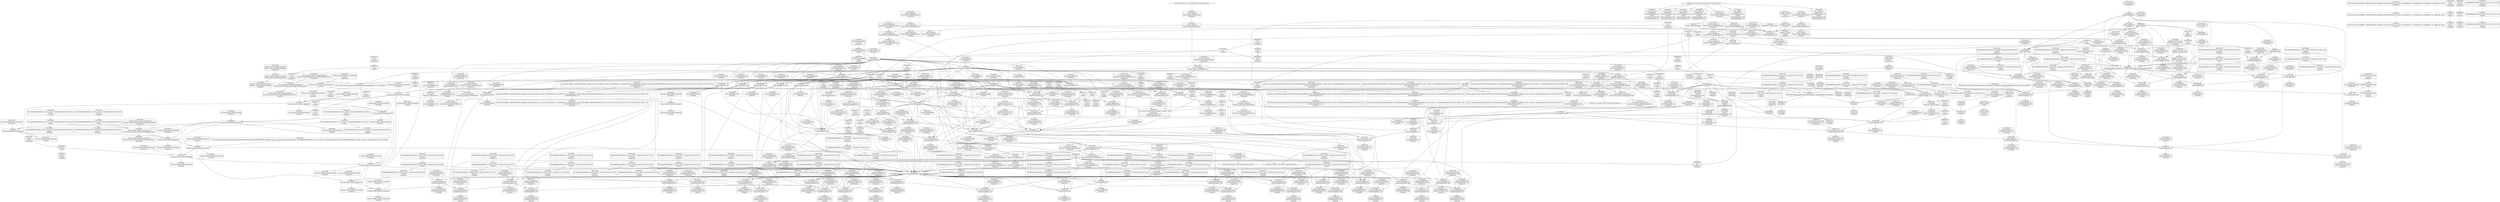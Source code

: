digraph {
	CE0x4573290 [shape=record,shape=Mrecord,label="{CE0x4573290|avc_has_perm_noaudit:flags|Function::avc_has_perm_noaudit&Arg::flags::|*SummSource*}"]
	CE0x458a9b0 [shape=record,shape=Mrecord,label="{CE0x458a9b0|4:_i32,_:_CRE_16,20_|*MultipleSource*|security/selinux/hooks.c,196|*LoadInst*|security/selinux/hooks.c,196|security/selinux/hooks.c,197}"]
	CE0x4544b10 [shape=record,shape=Mrecord,label="{CE0x4544b10|i64**_getelementptr_inbounds_(_3_x_i64*_,_3_x_i64*_*___llvm_gcda_edge_table144,_i64_0,_i64_1)|*Constant*|*SummSource*}"]
	CE0x4595480 [shape=record,shape=Mrecord,label="{CE0x4595480|i64*_getelementptr_inbounds_(_21_x_i64_,_21_x_i64_*___llvm_gcov_ctr143,_i64_0,_i64_6)|*Constant*|*SummSink*}"]
	CE0x4517420 [shape=record,shape=Mrecord,label="{CE0x4517420|selinux_capable:call|security/selinux/hooks.c,2007}"]
	CE0x455b3c0 [shape=record,shape=Mrecord,label="{CE0x455b3c0|cred_has_capability:do.body4|*SummSink*}"]
	CE0x4584280 [shape=record,shape=Mrecord,label="{CE0x4584280|cred_sid:bb|*SummSink*}"]
	CE0x45315b0 [shape=record,shape=Mrecord,label="{CE0x45315b0|selinux_capable:tmp3|security/selinux/hooks.c,2008}"]
	CE0x4534770 [shape=record,shape=Mrecord,label="{CE0x4534770|selinux_capable:tmp11|security/selinux/hooks.c,2012|*SummSink*}"]
	CE0x4587d30 [shape=record,shape=Mrecord,label="{CE0x4587d30|i64*_getelementptr_inbounds_(_21_x_i64_,_21_x_i64_*___llvm_gcov_ctr143,_i64_0,_i64_0)|*Constant*|*SummSource*}"]
	CE0x4588bc0 [shape=record,shape=Mrecord,label="{CE0x4588bc0|i64**_getelementptr_inbounds_(_3_x_i64*_,_3_x_i64*_*___llvm_gcda_edge_table144,_i64_0,_i64_2)|*Constant*|*SummSink*}"]
	CE0x451daa0 [shape=record,shape=Mrecord,label="{CE0x451daa0|cred_has_capability:avd|security/selinux/hooks.c, 1556|*SummSink*}"]
	CE0x453f160 [shape=record,shape=Mrecord,label="{CE0x453f160|i32_31|*Constant*|*SummSource*}"]
	CE0x458a400 [shape=record,shape=Mrecord,label="{CE0x458a400|__llvm_gcov_indirect_counter_increment:bb4}"]
	CE0x455f1e0 [shape=record,shape=Mrecord,label="{CE0x455f1e0|i64*_getelementptr_inbounds_(_21_x_i64_,_21_x_i64_*___llvm_gcov_ctr143,_i64_0,_i64_9)|*Constant*}"]
	CE0x4591ee0 [shape=record,shape=Mrecord,label="{CE0x4591ee0|__llvm_gcov_indirect_counter_increment:tmp2}"]
	CE0x4529870 [shape=record,shape=Mrecord,label="{CE0x4529870|cred_has_capability:tmp15|security/selinux/hooks.c,1575|*SummSink*}"]
	CE0x4593720 [shape=record,shape=Mrecord,label="{CE0x4593720|cred_sid:entry|*SummSource*}"]
	CE0x45439a0 [shape=record,shape=Mrecord,label="{CE0x45439a0|cred_sid:tmp1}"]
	CE0x4587c00 [shape=record,shape=Mrecord,label="{CE0x4587c00|i64*_getelementptr_inbounds_(_21_x_i64_,_21_x_i64_*___llvm_gcov_ctr143,_i64_0,_i64_0)|*Constant*}"]
	CE0x453c080 [shape=record,shape=Mrecord,label="{CE0x453c080|_ret_void}"]
	CE0x45344d0 [shape=record,shape=Mrecord,label="{CE0x45344d0|selinux_capable:tmp11|security/selinux/hooks.c,2012}"]
	"CONST[source:0(mediator),value:2(dynamic)][purpose:{object}]"
	CE0x4517210 [shape=record,shape=Mrecord,label="{CE0x4517210|selinux_capable:tmp1|*SummSource*}"]
	CE0x455c2e0 [shape=record,shape=Mrecord,label="{CE0x455c2e0|__llvm_gcov_indirect_counter_increment:tmp1|*SummSource*}"]
	CE0x4542e40 [shape=record,shape=Mrecord,label="{CE0x4542e40|0:_i64*,_array:_GCR___llvm_gcda_edge_table144_internal_unnamed_addr_constant_3_x_i64*_i64*_getelementptr_inbounds_(_21_x_i64_,_21_x_i64_*___llvm_gcov_ctr143,_i64_0,_i64_1),_i64*_getelementptr_inbounds_(_21_x_i64_,_21_x_i64_*___llvm_gcov_ctr143,_i64_0,_i64_2),_i64*_getelementptr_inbounds_(_21_x_i64_,_21_x_i64_*___llvm_gcov_ctr143,_i64_0,_i64_3)_:_elem_0::}"]
	CE0x458f660 [shape=record,shape=Mrecord,label="{CE0x458f660|__llvm_gcov_indirect_counter_increment:entry|*SummSink*}"]
	CE0x45182d0 [shape=record,shape=Mrecord,label="{CE0x45182d0|i32_0|*Constant*|*SummSource*}"]
	CE0x45837b0 [shape=record,shape=Mrecord,label="{CE0x45837b0|cred_sid:bb}"]
	CE0x4588800 [shape=record,shape=Mrecord,label="{CE0x4588800|cred_has_capability:shl|security/selinux/hooks.c,1559|*SummSink*}"]
	CE0x4543b00 [shape=record,shape=Mrecord,label="{CE0x4543b00|cred_sid:tmp1|*SummSource*}"]
	CE0x45470f0 [shape=record,shape=Mrecord,label="{CE0x45470f0|cred_has_capability:do.cond|*SummSource*}"]
	CE0x4573a60 [shape=record,shape=Mrecord,label="{CE0x4573a60|_ret_i32_%rc.0,_!dbg_!27793|security/selinux/avc.c,744|*SummSink*}"]
	CE0x4576c70 [shape=record,shape=Mrecord,label="{CE0x4576c70|cred_has_capability:call8|security/selinux/hooks.c,1581}"]
	CE0x45294f0 [shape=record,shape=Mrecord,label="{CE0x45294f0|cred_has_capability:tmp15|security/selinux/hooks.c,1575|*SummSource*}"]
	CE0x4543740 [shape=record,shape=Mrecord,label="{CE0x4543740|GLOBAL:cred_sid|*Constant*|*SummSink*}"]
	CE0x4576980 [shape=record,shape=Mrecord,label="{CE0x4576980|cred_has_capability:tmp21|security/selinux/hooks.c,1580|*SummSource*}"]
	CE0x457a050 [shape=record,shape=Mrecord,label="{CE0x457a050|avc_audit:a|Function::avc_audit&Arg::a::|*SummSink*}"]
	CE0x4525860 [shape=record,shape=Mrecord,label="{CE0x4525860|i64*_getelementptr_inbounds_(_21_x_i64_,_21_x_i64_*___llvm_gcov_ctr143,_i64_0,_i64_7)|*Constant*|*SummSource*}"]
	CE0x4519a30 [shape=record,shape=Mrecord,label="{CE0x4519a30|selinux_capable:return|*SummSink*}"]
	CE0x455f550 [shape=record,shape=Mrecord,label="{CE0x455f550|cred_has_capability:tmp10|security/selinux/hooks.c,1575|*SummSink*}"]
	CE0x4575000 [shape=record,shape=Mrecord,label="{CE0x4575000|cred_has_capability:tmp18|security/selinux/hooks.c,1580}"]
	CE0x4579850 [shape=record,shape=Mrecord,label="{CE0x4579850|avc_audit:avd|Function::avc_audit&Arg::avd::|*SummSink*}"]
	CE0x451b790 [shape=record,shape=Mrecord,label="{CE0x451b790|cred_has_capability:tmp2|security/selinux/hooks.c,1567|*SummSource*}"]
	CE0x457e640 [shape=record,shape=Mrecord,label="{CE0x457e640|i64*_getelementptr_inbounds_(_21_x_i64_,_21_x_i64_*___llvm_gcov_ctr143,_i64_0,_i64_17)|*Constant*|*SummSource*}"]
	CE0x4543bc0 [shape=record,shape=Mrecord,label="{CE0x4543bc0|i64*_getelementptr_inbounds_(_2_x_i64_,_2_x_i64_*___llvm_gcov_ctr131,_i64_0,_i64_1)|*Constant*}"]
	CE0x4538040 [shape=record,shape=Mrecord,label="{CE0x4538040|i64_1|*Constant*|*SummSink*}"]
	CE0x45174d0 [shape=record,shape=Mrecord,label="{CE0x45174d0|selinux_capable:return}"]
	CE0x450cbb0 [shape=record,shape=Mrecord,label="{CE0x450cbb0|selinux_capable:tmp|*SummSource*}"]
	CE0x45257f0 [shape=record,shape=Mrecord,label="{CE0x45257f0|i64*_getelementptr_inbounds_(_21_x_i64_,_21_x_i64_*___llvm_gcov_ctr143,_i64_0,_i64_7)|*Constant*}"]
	CE0x451d340 [shape=record,shape=Mrecord,label="{CE0x451d340|i64_2|*Constant*}"]
	CE0x4525600 [shape=record,shape=Mrecord,label="{CE0x4525600|cred_has_capability:and|security/selinux/hooks.c,1559|*SummSource*}"]
	CE0x4531620 [shape=record,shape=Mrecord,label="{CE0x4531620|i64_0|*Constant*|*SummSource*}"]
	CE0x457fae0 [shape=record,shape=Mrecord,label="{CE0x457fae0|cred_has_capability:tmp28|security/selinux/hooks.c,1584|*SummSource*}"]
	CE0x4518c70 [shape=record,shape=Mrecord,label="{CE0x4518c70|selinux_capable:audit|Function::selinux_capable&Arg::audit::}"]
	CE0x4554440 [shape=record,shape=Mrecord,label="{CE0x4554440|i64*_getelementptr_inbounds_(_6_x_i64_,_6_x_i64_*___llvm_gcov_ctr142,_i64_0,_i64_4)|*Constant*|*SummSink*}"]
	CE0x457a1c0 [shape=record,shape=Mrecord,label="{CE0x457a1c0|_ret_i32_%retval.0,_!dbg_!27732|security/selinux/include/avc.h,142}"]
	CE0x45579c0 [shape=record,shape=Mrecord,label="{CE0x45579c0|cred_has_capability:if.then|*SummSource*}"]
	CE0x4588070 [shape=record,shape=Mrecord,label="{CE0x4588070|cred_has_capability:bb|*SummSink*}"]
	CE0x4526510 [shape=record,shape=Mrecord,label="{CE0x4526510|selinux_capable:cred|Function::selinux_capable&Arg::cred::|*SummSink*}"]
	CE0x455ee60 [shape=record,shape=Mrecord,label="{CE0x455ee60|i64*_getelementptr_inbounds_(_21_x_i64_,_21_x_i64_*___llvm_gcov_ctr143,_i64_0,_i64_8)|*Constant*}"]
	CE0x45799c0 [shape=record,shape=Mrecord,label="{CE0x45799c0|avc_audit:result|Function::avc_audit&Arg::result::}"]
	CE0x45356f0 [shape=record,shape=Mrecord,label="{CE0x45356f0|GLOBAL:__llvm_gcov_global_state_pred145|Global_var:__llvm_gcov_global_state_pred145|*SummSink*}"]
	CE0x458b360 [shape=record,shape=Mrecord,label="{CE0x458b360|__llvm_gcov_indirect_counter_increment:exit|*SummSource*}"]
	CE0x4596bd0 [shape=record,shape=Mrecord,label="{CE0x4596bd0|cred_has_capability:if.end10|*SummSink*}"]
	CE0x4570ad0 [shape=record,shape=Mrecord,label="{CE0x4570ad0|cred_has_capability:sclass.0}"]
	CE0x453fca0 [shape=record,shape=Mrecord,label="{CE0x453fca0|i8*_getelementptr_inbounds_(_40_x_i8_,_40_x_i8_*_.str49,_i32_0,_i32_0)|*Constant*|*SummSource*}"]
	CE0x4518170 [shape=record,shape=Mrecord,label="{CE0x4518170|selinux_capable:if.then}"]
	CE0x45341e0 [shape=record,shape=Mrecord,label="{CE0x45341e0|_ret_i32_%retval.0,_!dbg_!27765|security/selinux/hooks.c,1586|*SummSink*}"]
	CE0x4584fa0 [shape=record,shape=Mrecord,label="{CE0x4584fa0|cred_sid:tmp5|security/selinux/hooks.c,196|*SummSource*}"]
	CE0x455bc70 [shape=record,shape=Mrecord,label="{CE0x455bc70|cred_has_capability:if.end}"]
	CE0x4527b40 [shape=record,shape=Mrecord,label="{CE0x4527b40|void_(i8*,_i32,_i64)*_asm_sideeffect_1:_09ud2_0A.pushsection___bug_table,_22a_22_0A2:_09.long_1b_-_2b,_$_0:c_-_2b_0A_09.word_$_1:c_,_0_0A_09.org_2b+$_2:c_0A.popsection_,_i,i,i,_dirflag_,_fpsr_,_flags_}"]
	CE0x451fb90 [shape=record,shape=Mrecord,label="{CE0x451fb90|i64_0|*Constant*}"]
	CE0x4571d60 [shape=record,shape=Mrecord,label="{CE0x4571d60|avc_has_perm_noaudit:ssid|Function::avc_has_perm_noaudit&Arg::ssid::|*SummSource*}"]
	CE0x4538df0 [shape=record,shape=Mrecord,label="{CE0x4538df0|selinux_capable:call1|security/selinux/hooks.c,2011}"]
	CE0x45885a0 [shape=record,shape=Mrecord,label="{CE0x45885a0|cred_has_capability:and|security/selinux/hooks.c,1559|*SummSink*}"]
	CE0x450ccd0 [shape=record,shape=Mrecord,label="{CE0x450ccd0|128:_i8*,_:_CRE:_elem_0:default:}"]
	CE0x4579f20 [shape=record,shape=Mrecord,label="{CE0x4579f20|avc_audit:a|Function::avc_audit&Arg::a::|*SummSource*}"]
	CE0x4584b00 [shape=record,shape=Mrecord,label="{CE0x4584b00|cred_sid:tmp4|*LoadInst*|security/selinux/hooks.c,196|*SummSource*}"]
	CE0x4586180 [shape=record,shape=Mrecord,label="{CE0x4586180|__llvm_gcov_indirect_counter_increment:tmp|*SummSource*}"]
	CE0x4545b70 [shape=record,shape=Mrecord,label="{CE0x4545b70|cred_has_capability:tmp23|security/selinux/hooks.c,1582|*SummSink*}"]
	CE0x451bf50 [shape=record,shape=Mrecord,label="{CE0x451bf50|selinux_capable:entry|*SummSink*}"]
	CE0x4510ea0 [shape=record,shape=Mrecord,label="{CE0x4510ea0|i64*_getelementptr_inbounds_(_6_x_i64_,_6_x_i64_*___llvm_gcov_ctr142,_i64_0,_i64_0)|*Constant*}"]
	CE0x453faf0 [shape=record,shape=Mrecord,label="{CE0x453faf0|i8*_getelementptr_inbounds_(_40_x_i8_,_40_x_i8_*_.str49,_i32_0,_i32_0)|*Constant*}"]
	CE0x4543db0 [shape=record,shape=Mrecord,label="{CE0x4543db0|cred_has_capability:tmp|*SummSink*}"]
	CE0x457efd0 [shape=record,shape=Mrecord,label="{CE0x457efd0|cred_has_capability:tmp27|security/selinux/hooks.c,1583|*SummSink*}"]
	CE0x453b750 [shape=record,shape=Mrecord,label="{CE0x453b750|GLOBAL:cred_has_capability|*Constant*|*SummSink*}"]
	CE0x4589370 [shape=record,shape=Mrecord,label="{CE0x4589370|_call_void___llvm_gcov_indirect_counter_increment(i32*___llvm_gcov_global_state_pred145,_i64**_getelementptr_inbounds_(_3_x_i64*_,_3_x_i64*_*___llvm_gcda_edge_table144,_i64_0,_i64_1)),_!dbg_!27728|security/selinux/hooks.c,1567|*SummSink*}"]
	CE0x454cbd0 [shape=record,shape=Mrecord,label="{CE0x454cbd0|__llvm_gcov_indirect_counter_increment:tmp5}"]
	CE0x5bca2b0 [shape=record,shape=Mrecord,label="{CE0x5bca2b0|selinux_capable:tmp5|security/selinux/hooks.c,2008}"]
	CE0x4596e20 [shape=record,shape=Mrecord,label="{CE0x4596e20|cred_has_capability:call|security/selinux/hooks.c,1558|*SummSource*}"]
	CE0x4551eb0 [shape=record,shape=Mrecord,label="{CE0x4551eb0|selinux_capable:tmp7|security/selinux/hooks.c,2009|*SummSink*}"]
	CE0x451ede0 [shape=record,shape=Mrecord,label="{CE0x451ede0|i64**_getelementptr_inbounds_(_3_x_i64*_,_3_x_i64*_*___llvm_gcda_edge_table144,_i64_0,_i64_2)|*Constant*}"]
	CE0x458f950 [shape=record,shape=Mrecord,label="{CE0x458f950|__llvm_gcov_indirect_counter_increment:counters|Function::__llvm_gcov_indirect_counter_increment&Arg::counters::}"]
	CE0x4550c30 [shape=record,shape=Mrecord,label="{CE0x4550c30|selinux_capable:tmp7|security/selinux/hooks.c,2009}"]
	CE0x457e7d0 [shape=record,shape=Mrecord,label="{CE0x457e7d0|cred_has_capability:tmp26|security/selinux/hooks.c,1583|*SummSink*}"]
	CE0x4593640 [shape=record,shape=Mrecord,label="{CE0x4593640|cred_sid:entry}"]
	CE0x4570280 [shape=record,shape=Mrecord,label="{CE0x4570280|i16_47|*Constant*|*SummSource*}"]
	CE0x4532ce0 [shape=record,shape=Mrecord,label="{CE0x4532ce0|cred_sid:tmp|*SummSource*}"]
	CE0x4576ac0 [shape=record,shape=Mrecord,label="{CE0x4576ac0|cred_has_capability:tmp21|security/selinux/hooks.c,1580|*SummSink*}"]
	CE0x452ee70 [shape=record,shape=Mrecord,label="{CE0x452ee70|i32_-1|*Constant*}"]
	CE0x458b920 [shape=record,shape=Mrecord,label="{CE0x458b920|__llvm_gcov_indirect_counter_increment:bb}"]
	CE0x454d730 [shape=record,shape=Mrecord,label="{CE0x454d730|cred_has_capability:if.then9|*SummSink*}"]
	CE0x458b230 [shape=record,shape=Mrecord,label="{CE0x458b230|__llvm_gcov_indirect_counter_increment:bb|*SummSink*}"]
	CE0x4570ba0 [shape=record,shape=Mrecord,label="{CE0x4570ba0|cred_has_capability:sclass.0|*SummSource*}"]
	CE0x453b600 [shape=record,shape=Mrecord,label="{CE0x453b600|GLOBAL:cred_has_capability|*Constant*|*SummSource*}"]
	CE0x4517b30 [shape=record,shape=Mrecord,label="{CE0x4517b30|GLOBAL:cap_capable|*Constant*}"]
	CE0x4558c80 [shape=record,shape=Mrecord,label="{CE0x4558c80|cred_has_capability:return|*SummSink*}"]
	CE0x4595ce0 [shape=record,shape=Mrecord,label="{CE0x4595ce0|cred_has_capability:tmp5|security/selinux/hooks.c,1570|*SummSink*}"]
	CE0x4579150 [shape=record,shape=Mrecord,label="{CE0x4579150|avc_audit:requested|Function::avc_audit&Arg::requested::}"]
	CE0x4522280 [shape=record,shape=Mrecord,label="{CE0x4522280|GLOBAL:__llvm_gcov_global_state_pred145|Global_var:__llvm_gcov_global_state_pred145}"]
	CE0x45449f0 [shape=record,shape=Mrecord,label="{CE0x45449f0|__llvm_gcov_indirect_counter_increment:counters|Function::__llvm_gcov_indirect_counter_increment&Arg::counters::|*SummSource*}"]
	CE0x4522a30 [shape=record,shape=Mrecord,label="{CE0x4522a30|i64*_getelementptr_inbounds_(_21_x_i64_,_21_x_i64_*___llvm_gcov_ctr143,_i64_0,_i64_4)|*Constant*|*SummSource*}"]
	CE0x4572180 [shape=record,shape=Mrecord,label="{CE0x4572180|avc_has_perm_noaudit:tsid|Function::avc_has_perm_noaudit&Arg::tsid::|*SummSource*}"]
	CE0x4574470 [shape=record,shape=Mrecord,label="{CE0x4574470|i64_14|*Constant*|*SummSource*}"]
	CE0x4526580 [shape=record,shape=Mrecord,label="{CE0x4526580|selinux_capable:audit|Function::selinux_capable&Arg::audit::|*SummSource*}"]
	CE0x4538e60 [shape=record,shape=Mrecord,label="{CE0x4538e60|selinux_capable:call1|security/selinux/hooks.c,2011|*SummSink*}"]
	CE0x4531c50 [shape=record,shape=Mrecord,label="{CE0x4531c50|i32_5|*Constant*|*SummSource*}"]
	CE0x4589d00 [shape=record,shape=Mrecord,label="{CE0x4589d00|cred_sid:sid|security/selinux/hooks.c,197|*SummSink*}"]
	CE0x4517ac0 [shape=record,shape=Mrecord,label="{CE0x4517ac0|GLOBAL:cap_capable|*Constant*|*SummSource*}"]
	CE0x4531a90 [shape=record,shape=Mrecord,label="{CE0x4531a90|cred_has_capability:cap1|security/selinux/hooks.c,1563|*SummSink*}"]
	CE0x4538290 [shape=record,shape=Mrecord,label="{CE0x4538290|cred_has_capability:u|security/selinux/hooks.c,1563}"]
	CE0x4582590 [shape=record,shape=Mrecord,label="{CE0x4582590|cred_has_capability:retval.0}"]
	CE0x454a5a0 [shape=record,shape=Mrecord,label="{CE0x454a5a0|void_(i8*,_i32,_i64)*_asm_sideeffect_1:_09ud2_0A.pushsection___bug_table,_22a_22_0A2:_09.long_1b_-_2b,_$_0:c_-_2b_0A_09.word_$_1:c_,_0_0A_09.org_2b+$_2:c_0A.popsection_,_i,i,i,_dirflag_,_fpsr_,_flags_|*SummSource*}"]
	CE0x450c4e0 [shape=record,shape=Mrecord,label="{CE0x450c4e0|cred_has_capability:tmp3|security/selinux/hooks.c,1567|*SummSink*}"]
	CE0x457ae40 [shape=record,shape=Mrecord,label="{CE0x457ae40|i64_15|*Constant*|*SummSource*}"]
	CE0x4517030 [shape=record,shape=Mrecord,label="{CE0x4517030|selinux_capable:call|security/selinux/hooks.c,2007|*SummSink*}"]
	CE0x455f830 [shape=record,shape=Mrecord,label="{CE0x455f830|cred_has_capability:tmp11|security/selinux/hooks.c,1575}"]
	CE0x4539960 [shape=record,shape=Mrecord,label="{CE0x4539960|GLOBAL:printk|*Constant*}"]
	CE0x454b3a0 [shape=record,shape=Mrecord,label="{CE0x454b3a0|i64*_getelementptr_inbounds_(_21_x_i64_,_21_x_i64_*___llvm_gcov_ctr143,_i64_0,_i64_8)|*Constant*|*SummSink*}"]
	CE0x456f890 [shape=record,shape=Mrecord,label="{CE0x456f890|i16_47|*Constant*}"]
	CE0x4521cb0 [shape=record,shape=Mrecord,label="{CE0x4521cb0|_ret_i32_%retval.0,_!dbg_!27725|security/selinux/hooks.c,2012}"]
	CE0x455ec10 [shape=record,shape=Mrecord,label="{CE0x455ec10|i64_12|*Constant*|*SummSink*}"]
	CE0x453c5f0 [shape=record,shape=Mrecord,label="{CE0x453c5f0|i64*_getelementptr_inbounds_(_21_x_i64_,_21_x_i64_*___llvm_gcov_ctr143,_i64_0,_i64_4)|*Constant*}"]
	CE0x4525a80 [shape=record,shape=Mrecord,label="{CE0x4525a80|i64*_getelementptr_inbounds_(_21_x_i64_,_21_x_i64_*___llvm_gcov_ctr143,_i64_0,_i64_7)|*Constant*|*SummSink*}"]
	CE0x45754c0 [shape=record,shape=Mrecord,label="{CE0x45754c0|GLOBAL:__llvm_gcov_ctr143|Global_var:__llvm_gcov_ctr143}"]
	CE0x4578b40 [shape=record,shape=Mrecord,label="{CE0x4578b40|avc_audit:tsid|Function::avc_audit&Arg::tsid::|*SummSource*}"]
	CE0x4583630 [shape=record,shape=Mrecord,label="{CE0x4583630|cred_has_capability:tmp32|security/selinux/hooks.c,1586|*SummSink*}"]
	CE0x454be20 [shape=record,shape=Mrecord,label="{CE0x454be20|i32_22|*Constant*|*SummSource*}"]
	CE0x454bf60 [shape=record,shape=Mrecord,label="{CE0x454bf60|cred_sid:security|security/selinux/hooks.c,196}"]
	CE0x452a5e0 [shape=record,shape=Mrecord,label="{CE0x452a5e0|selinux_capable:retval.0}"]
	CE0x4534600 [shape=record,shape=Mrecord,label="{CE0x4534600|selinux_capable:tmp11|security/selinux/hooks.c,2012|*SummSource*}"]
	CE0x4525370 [shape=record,shape=Mrecord,label="{CE0x4525370|_ret_i32_%tmp6,_!dbg_!27716|security/selinux/hooks.c,197|*SummSource*}"]
	CE0x4574400 [shape=record,shape=Mrecord,label="{CE0x4574400|cred_has_capability:cmp|security/selinux/hooks.c,1580|*SummSink*}"]
	CE0x4546140 [shape=record,shape=Mrecord,label="{CE0x4546140|cred_has_capability:tmp24|security/selinux/hooks.c,1582|*SummSink*}"]
	CE0x450c370 [shape=record,shape=Mrecord,label="{CE0x450c370|cred_has_capability:tmp3|security/selinux/hooks.c,1567|*SummSource*}"]
	CE0x454a7f0 [shape=record,shape=Mrecord,label="{CE0x454a7f0|void_(i8*,_i32,_i64)*_asm_sideeffect_1:_09ud2_0A.pushsection___bug_table,_22a_22_0A2:_09.long_1b_-_2b,_$_0:c_-_2b_0A_09.word_$_1:c_,_0_0A_09.org_2b+$_2:c_0A.popsection_,_i,i,i,_dirflag_,_fpsr_,_flags_|*SummSink*}"]
	CE0x456caf0 [shape=record,shape=Mrecord,label="{CE0x456caf0|cred_has_capability:tmp13|security/selinux/hooks.c,1575}"]
	CE0x4579420 [shape=record,shape=Mrecord,label="{CE0x4579420|avc_audit:requested|Function::avc_audit&Arg::requested::|*SummSink*}"]
	CE0x457bac0 [shape=record,shape=Mrecord,label="{CE0x457bac0|cred_has_capability:tmp22|security/selinux/hooks.c,1582|*SummSource*}"]
	CE0x456cb60 [shape=record,shape=Mrecord,label="{CE0x456cb60|cred_has_capability:tmp13|security/selinux/hooks.c,1575|*SummSource*}"]
	CE0x456dd70 [shape=record,shape=Mrecord,label="{CE0x456dd70|cred_has_capability:tmp15|security/selinux/hooks.c,1575}"]
	CE0x454bcb0 [shape=record,shape=Mrecord,label="{CE0x454bcb0|i32_22|*Constant*|*SummSink*}"]
	CE0x4527820 [shape=record,shape=Mrecord,label="{CE0x4527820|_call_void_asm_sideeffect_1:_09ud2_0A.pushsection___bug_table,_22a_22_0A2:_09.long_1b_-_2b,_$_0:c_-_2b_0A_09.word_$_1:c_,_0_0A_09.org_2b+$_2:c_0A.popsection_,_i,i,i,_dirflag_,_fpsr_,_flags_(i8*_getelementptr_inbounds_(_25_x_i8_,_25_x_i8_*_.str3,_i32_0,_i32_0),_i32_1575,_i64_12)_#3,_!dbg_!27737,_!srcloc_!27740|security/selinux/hooks.c,1575|*SummSource*}"]
	CE0x4589300 [shape=record,shape=Mrecord,label="{CE0x4589300|_call_void___llvm_gcov_indirect_counter_increment(i32*___llvm_gcov_global_state_pred145,_i64**_getelementptr_inbounds_(_3_x_i64*_,_3_x_i64*_*___llvm_gcda_edge_table144,_i64_0,_i64_1)),_!dbg_!27728|security/selinux/hooks.c,1567|*SummSource*}"]
	CE0x4579db0 [shape=record,shape=Mrecord,label="{CE0x4579db0|avc_audit:a|Function::avc_audit&Arg::a::}"]
	CE0x4520cd0 [shape=record,shape=Mrecord,label="{CE0x4520cd0|avc_audit:entry|*SummSource*}"]
	CE0x453b020 [shape=record,shape=Mrecord,label="{CE0x453b020|selinux_capable:tmp8|security/selinux/hooks.c,2011|*SummSource*}"]
	CE0x4519820 [shape=record,shape=Mrecord,label="{CE0x4519820|COLLAPSED:_GCMRE___llvm_gcov_ctr142_internal_global_6_x_i64_zeroinitializer:_elem_0:default:}"]
	CE0x455cf80 [shape=record,shape=Mrecord,label="{CE0x455cf80|__llvm_gcov_indirect_counter_increment:pred|*SummSink*}"]
	CE0x4542cf0 [shape=record,shape=Mrecord,label="{CE0x4542cf0|i64*_null|*Constant*}"]
	CE0x457a490 [shape=record,shape=Mrecord,label="{CE0x457a490|_ret_i32_%retval.0,_!dbg_!27732|security/selinux/include/avc.h,142|*SummSink*}"]
	CE0x45818d0 [shape=record,shape=Mrecord,label="{CE0x45818d0|cred_has_capability:tmp31|security/selinux/hooks.c,1585|*SummSource*}"]
	CE0x4546530 [shape=record,shape=Mrecord,label="{CE0x4546530|cred_has_capability:tmp25|security/selinux/hooks.c,1582|*SummSource*}"]
	CE0x4591dd0 [shape=record,shape=Mrecord,label="{CE0x4591dd0|__llvm_gcov_indirect_counter_increment:tmp1|*SummSink*}"]
	CE0x4553110 [shape=record,shape=Mrecord,label="{CE0x4553110|i64*_getelementptr_inbounds_(_6_x_i64_,_6_x_i64_*___llvm_gcov_ctr142,_i64_0,_i64_4)|*Constant*}"]
	CE0x455eb60 [shape=record,shape=Mrecord,label="{CE0x455eb60|i64_12|*Constant*|*SummSource*}"]
	CE0x454ca70 [shape=record,shape=Mrecord,label="{CE0x454ca70|i64*_null|*Constant*|*SummSink*}"]
	CE0x453f490 [shape=record,shape=Mrecord,label="{CE0x453f490|i64_1|*Constant*}"]
	CE0x4545010 [shape=record,shape=Mrecord,label="{CE0x4545010|cred_has_capability:do.body4}"]
	CE0x4579770 [shape=record,shape=Mrecord,label="{CE0x4579770|avc_audit:avd|Function::avc_audit&Arg::avd::|*SummSource*}"]
	CE0x451ef30 [shape=record,shape=Mrecord,label="{CE0x451ef30|i64*_getelementptr_inbounds_(_6_x_i64_,_6_x_i64_*___llvm_gcov_ctr142,_i64_0,_i64_0)|*Constant*|*SummSink*}"]
	CE0x4572cb0 [shape=record,shape=Mrecord,label="{CE0x4572cb0|avc_has_perm_noaudit:requested|Function::avc_has_perm_noaudit&Arg::requested::|*SummSink*}"]
	CE0x452f580 [shape=record,shape=Mrecord,label="{CE0x452f580|_ret_i32_%tmp6,_!dbg_!27716|security/selinux/hooks.c,197}"]
	CE0x4579590 [shape=record,shape=Mrecord,label="{CE0x4579590|avc_audit:avd|Function::avc_audit&Arg::avd::}"]
	CE0x4582230 [shape=record,shape=Mrecord,label="{CE0x4582230|i32_-22|*Constant*|*SummSource*}"]
	CE0x452fd00 [shape=record,shape=Mrecord,label="{CE0x452fd00|__llvm_gcov_indirect_counter_increment:counter|*SummSource*}"]
	CE0x45249d0 [shape=record,shape=Mrecord,label="{CE0x45249d0|cred_has_capability:do.end6|*SummSource*}"]
	CE0x4523180 [shape=record,shape=Mrecord,label="{CE0x4523180|cred_has_capability:cred|Function::cred_has_capability&Arg::cred::}"]
	CE0x45860c0 [shape=record,shape=Mrecord,label="{CE0x45860c0|__llvm_gcov_indirect_counter_increment:tmp}"]
	CE0x454ce60 [shape=record,shape=Mrecord,label="{CE0x454ce60|__llvm_gcov_indirect_counter_increment:tmp3|*SummSink*}"]
	CE0x456cca0 [shape=record,shape=Mrecord,label="{CE0x456cca0|cred_has_capability:tmp13|security/selinux/hooks.c,1575|*SummSink*}"]
	CE0x4574610 [shape=record,shape=Mrecord,label="{CE0x4574610|cred_has_capability:tmp18|security/selinux/hooks.c,1580|*SummSink*}"]
	CE0x455ae80 [shape=record,shape=Mrecord,label="{CE0x455ae80|i64*_getelementptr_inbounds_(_21_x_i64_,_21_x_i64_*___llvm_gcov_ctr143,_i64_0,_i64_5)|*Constant*}"]
	CE0x4536e00 [shape=record,shape=Mrecord,label="{CE0x4536e00|GLOBAL:__llvm_gcov_indirect_counter_increment|*Constant*}"]
	CE0x455ccf0 [shape=record,shape=Mrecord,label="{CE0x455ccf0|__llvm_gcov_indirect_counter_increment:exit|*SummSink*}"]
	CE0x4530800 [shape=record,shape=Mrecord,label="{CE0x4530800|__llvm_gcov_indirect_counter_increment:tmp6|*SummSource*}"]
	CE0x4530960 [shape=record,shape=Mrecord,label="{CE0x4530960|__llvm_gcov_indirect_counter_increment:tmp6|*SummSink*}"]
	CE0x457b260 [shape=record,shape=Mrecord,label="{CE0x457b260|i64_16|*Constant*}"]
	CE0x457dfe0 [shape=record,shape=Mrecord,label="{CE0x457dfe0|i64*_getelementptr_inbounds_(_21_x_i64_,_21_x_i64_*___llvm_gcov_ctr143,_i64_0,_i64_17)|*Constant*}"]
	CE0x4584db0 [shape=record,shape=Mrecord,label="{CE0x4584db0|cred_sid:tmp5|security/selinux/hooks.c,196}"]
	CE0x454d9e0 [shape=record,shape=Mrecord,label="{CE0x454d9e0|i32_0|*Constant*|*SummSink*}"]
	CE0x4523390 [shape=record,shape=Mrecord,label="{CE0x4523390|cred_has_capability:cred|Function::cred_has_capability&Arg::cred::|*SummSink*}"]
	CE0x4521eb0 [shape=record,shape=Mrecord,label="{CE0x4521eb0|_ret_i32_%retval.0,_!dbg_!27725|security/selinux/hooks.c,2012|*SummSink*}"]
	CE0x453f9e0 [shape=record,shape=Mrecord,label="{CE0x453f9e0|GLOBAL:printk|*Constant*|*SummSink*}"]
	CE0x4594500 [shape=record,shape=Mrecord,label="{CE0x4594500|cred_sid:tmp3|*SummSource*}"]
	CE0x4581120 [shape=record,shape=Mrecord,label="{CE0x4581120|i64*_getelementptr_inbounds_(_21_x_i64_,_21_x_i64_*___llvm_gcov_ctr143,_i64_0,_i64_19)|*Constant*|*SummSource*}"]
	CE0x4556860 [shape=record,shape=Mrecord,label="{CE0x4556860|cred_has_capability:do.body|*SummSource*}"]
	CE0x4593940 [shape=record,shape=Mrecord,label="{CE0x4593940|cred_sid:cred|Function::cred_sid&Arg::cred::}"]
	CE0x4519770 [shape=record,shape=Mrecord,label="{CE0x4519770|i64_1|*Constant*|*SummSource*}"]
	CE0x455eaf0 [shape=record,shape=Mrecord,label="{CE0x455eaf0|i64_12|*Constant*}"]
	CE0x4532c00 [shape=record,shape=Mrecord,label="{CE0x4532c00|cred_sid:tmp}"]
	CE0x4582dc0 [shape=record,shape=Mrecord,label="{CE0x4582dc0|cred_has_capability:retval.0|*SummSink*}"]
	CE0x454bbb0 [shape=record,shape=Mrecord,label="{CE0x454bbb0|i32_22|*Constant*}"]
	CE0x4570a00 [shape=record,shape=Mrecord,label="{CE0x4570a00|i16_4|*Constant*|*SummSink*}"]
	CE0x454d440 [shape=record,shape=Mrecord,label="{CE0x454d440|i64**_getelementptr_inbounds_(_3_x_i64*_,_3_x_i64*_*___llvm_gcda_edge_table144,_i64_0,_i64_0)|*Constant*|*SummSource*}"]
	CE0x4589c70 [shape=record,shape=Mrecord,label="{CE0x4589c70|cred_sid:sid|security/selinux/hooks.c,197}"]
	CE0x452f3b0 [shape=record,shape=Mrecord,label="{CE0x452f3b0|cred_sid:cred|Function::cred_sid&Arg::cred::|*SummSource*}"]
	CE0x455fb90 [shape=record,shape=Mrecord,label="{CE0x455fb90|i64*_getelementptr_inbounds_(_21_x_i64_,_21_x_i64_*___llvm_gcov_ctr143,_i64_0,_i64_9)|*Constant*|*SummSource*}"]
	CE0x45855f0 [shape=record,shape=Mrecord,label="{CE0x45855f0|cred_has_capability:bb}"]
	CE0x4576fe0 [shape=record,shape=Mrecord,label="{CE0x4576fe0|cred_has_capability:call8|security/selinux/hooks.c,1581|*SummSource*}"]
	CE0x450d770 [shape=record,shape=Mrecord,label="{CE0x450d770|i64_1|*Constant*}"]
	CE0x4512750 [shape=record,shape=Mrecord,label="{CE0x4512750|selinux_capable:tmp2|security/selinux/hooks.c,2008}"]
	CE0x45831a0 [shape=record,shape=Mrecord,label="{CE0x45831a0|i64*_getelementptr_inbounds_(_21_x_i64_,_21_x_i64_*___llvm_gcov_ctr143,_i64_0,_i64_20)|*Constant*}"]
	CE0x4516740 [shape=record,shape=Mrecord,label="{CE0x4516740|selinux_capable:tobool|security/selinux/hooks.c,2008|*SummSource*}"]
	CE0x456dbf0 [shape=record,shape=Mrecord,label="{CE0x456dbf0|cred_has_capability:tmp14|security/selinux/hooks.c,1575|*SummSink*}"]
	CE0x4596020 [shape=record,shape=Mrecord,label="{CE0x4596020|_call_void___llvm_gcov_indirect_counter_increment(i32*___llvm_gcov_global_state_pred145,_i64**_getelementptr_inbounds_(_3_x_i64*_,_3_x_i64*_*___llvm_gcda_edge_table144,_i64_0,_i64_0)),_!dbg_!27734|security/selinux/hooks.c,1574|*SummSink*}"]
	CE0x45251c0 [shape=record,shape=Mrecord,label="{CE0x45251c0|selinux_capable:ns|Function::selinux_capable&Arg::ns::|*SummSink*}"]
	CE0x451e0b0 [shape=record,shape=Mrecord,label="{CE0x451e0b0|cred_has_capability:and|security/selinux/hooks.c,1559}"]
	CE0x45744e0 [shape=record,shape=Mrecord,label="{CE0x45744e0|i64_14|*Constant*|*SummSink*}"]
	CE0x4572340 [shape=record,shape=Mrecord,label="{CE0x4572340|avc_has_perm_noaudit:tsid|Function::avc_has_perm_noaudit&Arg::tsid::|*SummSink*}"]
	CE0x456f630 [shape=record,shape=Mrecord,label="{CE0x456f630|i64*_getelementptr_inbounds_(_21_x_i64_,_21_x_i64_*___llvm_gcov_ctr143,_i64_0,_i64_12)|*Constant*|*SummSink*}"]
	CE0x451fb20 [shape=record,shape=Mrecord,label="{CE0x451fb20|selinux_capable:tmp2|security/selinux/hooks.c,2008|*SummSink*}"]
	CE0x45168a0 [shape=record,shape=Mrecord,label="{CE0x45168a0|selinux_capable:cap|Function::selinux_capable&Arg::cap::|*SummSource*}"]
	CE0x4523800 [shape=record,shape=Mrecord,label="{CE0x4523800|i32_1|*Constant*}"]
	CE0x45812b0 [shape=record,shape=Mrecord,label="{CE0x45812b0|cred_has_capability:tmp30|security/selinux/hooks.c,1585|*SummSink*}"]
	CE0x457fa70 [shape=record,shape=Mrecord,label="{CE0x457fa70|i64*_getelementptr_inbounds_(_21_x_i64_,_21_x_i64_*___llvm_gcov_ctr143,_i64_0,_i64_18)|*Constant*|*SummSink*}"]
	CE0x45318e0 [shape=record,shape=Mrecord,label="{CE0x45318e0|cred_has_capability:cap1|security/selinux/hooks.c,1563}"]
	CE0x456efa0 [shape=record,shape=Mrecord,label="{CE0x456efa0|i64*_getelementptr_inbounds_(_21_x_i64_,_21_x_i64_*___llvm_gcov_ctr143,_i64_0,_i64_12)|*Constant*}"]
	CE0x4553180 [shape=record,shape=Mrecord,label="{CE0x4553180|i64*_getelementptr_inbounds_(_6_x_i64_,_6_x_i64_*___llvm_gcov_ctr142,_i64_0,_i64_4)|*Constant*|*SummSource*}"]
	CE0x454d660 [shape=record,shape=Mrecord,label="{CE0x454d660|cred_has_capability:if.then9|*SummSource*}"]
	CE0x456fee0 [shape=record,shape=Mrecord,label="{CE0x456fee0|cred_has_capability:tmp17|security/selinux/hooks.c,1576|*SummSink*}"]
	CE0x457b9b0 [shape=record,shape=Mrecord,label="{CE0x457b9b0|cred_has_capability:tmp22|security/selinux/hooks.c,1582}"]
	CE0x4544f30 [shape=record,shape=Mrecord,label="{CE0x4544f30|cred_has_capability:sw.epilog|*SummSink*}"]
	CE0x457b2d0 [shape=record,shape=Mrecord,label="{CE0x457b2d0|i64_16|*Constant*|*SummSource*}"]
	CE0x3e03060 [shape=record,shape=Mrecord,label="{CE0x3e03060|i64*_getelementptr_inbounds_(_6_x_i64_,_6_x_i64_*___llvm_gcov_ctr142,_i64_0,_i64_3)|*Constant*|*SummSource*}"]
	CE0x457f520 [shape=record,shape=Mrecord,label="{CE0x457f520|cred_has_capability:tmp28|security/selinux/hooks.c,1584}"]
	CE0x456f6a0 [shape=record,shape=Mrecord,label="{CE0x456f6a0|cred_has_capability:tmp16|security/selinux/hooks.c,1576|*SummSource*}"]
	CE0x4524940 [shape=record,shape=Mrecord,label="{CE0x4524940|selinux_capable:tmp9|security/selinux/hooks.c,2011|*SummSource*}"]
	CE0x4512080 [shape=record,shape=Mrecord,label="{CE0x4512080|selinux_capable:bb|*SummSink*}"]
	CE0x64889c0 [shape=record,shape=Mrecord,label="{CE0x64889c0|selinux_capable:tmp4|security/selinux/hooks.c,2008|*SummSink*}"]
	CE0x451a370 [shape=record,shape=Mrecord,label="{CE0x451a370|cred_has_capability:audit|Function::cred_has_capability&Arg::audit::|*SummSink*}"]
	CE0x4574de0 [shape=record,shape=Mrecord,label="{CE0x4574de0|i64_13|*Constant*|*SummSink*}"]
	CE0x45828e0 [shape=record,shape=Mrecord,label="{CE0x45828e0|cred_has_capability:retval.0|*SummSource*}"]
	CE0x4587b10 [shape=record,shape=Mrecord,label="{CE0x4587b10|cred_has_capability:sw.bb|*SummSink*}"]
	CE0x4584570 [shape=record,shape=Mrecord,label="{CE0x4584570|i64*_getelementptr_inbounds_(_2_x_i64_,_2_x_i64_*___llvm_gcov_ctr131,_i64_0,_i64_0)|*Constant*|*SummSource*}"]
	CE0x4537090 [shape=record,shape=Mrecord,label="{CE0x4537090|GLOBAL:__llvm_gcov_indirect_counter_increment|*Constant*|*SummSource*}"]
	CE0x458f740 [shape=record,shape=Mrecord,label="{CE0x458f740|__llvm_gcov_indirect_counter_increment:predecessor|Function::__llvm_gcov_indirect_counter_increment&Arg::predecessor::|*SummSource*}"]
	CE0x457a3c0 [shape=record,shape=Mrecord,label="{CE0x457a3c0|_ret_i32_%retval.0,_!dbg_!27732|security/selinux/include/avc.h,142|*SummSource*}"]
	CE0x4592ba0 [shape=record,shape=Mrecord,label="{CE0x4592ba0|cred_has_capability:tmp4|security/selinux/hooks.c,1570|*SummSink*}"]
	CE0x4537790 [shape=record,shape=Mrecord,label="{CE0x4537790|_ret_i32_%retval.0,_!dbg_!27765|security/selinux/hooks.c,1586}"]
	CE0x4574ee0 [shape=record,shape=Mrecord,label="{CE0x4574ee0|i64_0|*Constant*}"]
	CE0x4547040 [shape=record,shape=Mrecord,label="{CE0x4547040|GLOBAL:__llvm_gcov_ctr142|Global_var:__llvm_gcov_ctr142|*SummSink*}"]
	CE0x4575780 [shape=record,shape=Mrecord,label="{CE0x4575780|GLOBAL:__llvm_gcov_ctr143|Global_var:__llvm_gcov_ctr143|*SummSource*}"]
	"CONST[source:0(mediator),value:2(dynamic)][purpose:{subject}]"
	CE0x4524a70 [shape=record,shape=Mrecord,label="{CE0x4524a70|cred_has_capability:do.end6|*SummSink*}"]
	CE0x455ad10 [shape=record,shape=Mrecord,label="{CE0x455ad10|i64*_getelementptr_inbounds_(_21_x_i64_,_21_x_i64_*___llvm_gcov_ctr143,_i64_0,_i64_5)|*Constant*|*SummSource*}"]
	CE0x457e6f0 [shape=record,shape=Mrecord,label="{CE0x457e6f0|i64*_getelementptr_inbounds_(_21_x_i64_,_21_x_i64_*___llvm_gcov_ctr143,_i64_0,_i64_17)|*Constant*|*SummSink*}"]
	CE0x4583550 [shape=record,shape=Mrecord,label="{CE0x4583550|i64*_getelementptr_inbounds_(_21_x_i64_,_21_x_i64_*___llvm_gcov_ctr143,_i64_0,_i64_20)|*Constant*|*SummSink*}"]
	CE0x4549350 [shape=record,shape=Mrecord,label="{CE0x4549350|__llvm_gcov_indirect_counter_increment:tmp3|*SummSource*}"]
	CE0x454b280 [shape=record,shape=Mrecord,label="{CE0x454b280|i32_1575|*Constant*|*SummSource*}"]
	CE0x4584c80 [shape=record,shape=Mrecord,label="{CE0x4584c80|cred_sid:tmp4|*LoadInst*|security/selinux/hooks.c,196|*SummSink*}"]
	CE0x4560580 [shape=record,shape=Mrecord,label="{CE0x4560580|cred_has_capability:tmp12|security/selinux/hooks.c,1575}"]
	CE0x4524b70 [shape=record,shape=Mrecord,label="{CE0x4524b70|selinux_capable:cap|Function::selinux_capable&Arg::cap::}"]
	CE0x4530390 [shape=record,shape=Mrecord,label="{CE0x4530390|__llvm_gcov_indirect_counter_increment:tmp5|*SummSink*}"]
	CE0x45187a0 [shape=record,shape=Mrecord,label="{CE0x45187a0|selinux_capable:if.end|*SummSink*}"]
	CE0x45777b0 [shape=record,shape=Mrecord,label="{CE0x45777b0|GLOBAL:avc_audit|*Constant*|*SummSink*}"]
	CE0x4524dd0 [shape=record,shape=Mrecord,label="{CE0x4524dd0|VOIDTB_TE:_CE:_elem_0:default:}"]
	CE0x4537640 [shape=record,shape=Mrecord,label="{CE0x4537640|cred_has_capability:entry|*SummSource*}"]
	CE0x457a990 [shape=record,shape=Mrecord,label="{CE0x457a990|cred_has_capability:tobool|security/selinux/hooks.c,1582}"]
	CE0x457add0 [shape=record,shape=Mrecord,label="{CE0x457add0|i64_15|*Constant*}"]
	CE0x457fb50 [shape=record,shape=Mrecord,label="{CE0x457fb50|cred_has_capability:tmp28|security/selinux/hooks.c,1584|*SummSink*}"]
	CE0x4578dd0 [shape=record,shape=Mrecord,label="{CE0x4578dd0|avc_audit:tclass|Function::avc_audit&Arg::tclass::}"]
	CE0x4575b50 [shape=record,shape=Mrecord,label="{CE0x4575b50|cred_has_capability:tmp19|security/selinux/hooks.c,1580|*SummSink*}"]
	CE0x4593450 [shape=record,shape=Mrecord,label="{CE0x4593450|cred_sid:tmp2|*SummSource*}"]
	CE0x4575a40 [shape=record,shape=Mrecord,label="{CE0x4575a40|cred_has_capability:tmp19|security/selinux/hooks.c,1580|*SummSource*}"]
	CE0x3e02ff0 [shape=record,shape=Mrecord,label="{CE0x3e02ff0|i64*_getelementptr_inbounds_(_6_x_i64_,_6_x_i64_*___llvm_gcov_ctr142,_i64_0,_i64_3)|*Constant*|*SummSink*}"]
	CE0x4583e70 [shape=record,shape=Mrecord,label="{CE0x4583e70|cred_has_capability:tmp33|security/selinux/hooks.c,1586|*SummSink*}"]
	CE0x451c6a0 [shape=record,shape=Mrecord,label="{CE0x451c6a0|cred_has_capability:audit|Function::cred_has_capability&Arg::audit::}"]
	CE0x4542b80 [shape=record,shape=Mrecord,label="{CE0x4542b80|__llvm_gcov_indirect_counter_increment:tmp2|*SummSink*}"]
	CE0x451c370 [shape=record,shape=Mrecord,label="{CE0x451c370|selinux_capable:cred|Function::selinux_capable&Arg::cred::|*SummSource*}"]
	CE0x450d260 [shape=record,shape=Mrecord,label="{CE0x450d260|i64*_getelementptr_inbounds_(_6_x_i64_,_6_x_i64_*___llvm_gcov_ctr142,_i64_0,_i64_0)|*Constant*|*SummSource*}"]
	CE0x4578ec0 [shape=record,shape=Mrecord,label="{CE0x4578ec0|avc_audit:tclass|Function::avc_audit&Arg::tclass::|*SummSource*}"]
	CE0x45897f0 [shape=record,shape=Mrecord,label="{CE0x45897f0|__llvm_gcov_indirect_counter_increment:predecessor|Function::__llvm_gcov_indirect_counter_increment&Arg::predecessor::}"]
	CE0x4592200 [shape=record,shape=Mrecord,label="{CE0x4592200|__llvm_gcov_indirect_counter_increment:tmp2|*SummSource*}"]
	CE0x4533da0 [shape=record,shape=Mrecord,label="{CE0x4533da0|cred_has_capability:tmp1|*SummSink*}"]
	CE0x457ee20 [shape=record,shape=Mrecord,label="{CE0x457ee20|cred_has_capability:tmp27|security/selinux/hooks.c,1583|*SummSource*}"]
	CE0x45324c0 [shape=record,shape=Mrecord,label="{CE0x45324c0|cred_has_capability:call3|security/selinux/hooks.c,1573|*SummSink*}"]
	CE0x453eff0 [shape=record,shape=Mrecord,label="{CE0x453eff0|i32_31|*Constant*}"]
	CE0x4596160 [shape=record,shape=Mrecord,label="{CE0x4596160|i64*_getelementptr_inbounds_(_21_x_i64_,_21_x_i64_*___llvm_gcov_ctr143,_i64_0,_i64_6)|*Constant*|*SummSource*}"]
	CE0x4573c50 [shape=record,shape=Mrecord,label="{CE0x4573c50|cred_has_capability:cmp|security/selinux/hooks.c,1580|*SummSource*}"]
	CE0x45933e0 [shape=record,shape=Mrecord,label="{CE0x45933e0|cred_sid:tmp2}"]
	CE0x45436d0 [shape=record,shape=Mrecord,label="{CE0x45436d0|GLOBAL:cred_sid|*Constant*|*SummSource*}"]
	CE0x4524c30 [shape=record,shape=Mrecord,label="{CE0x4524c30|cred_has_capability:do.end6}"]
	CE0x456ce50 [shape=record,shape=Mrecord,label="{CE0x456ce50|i1_true|*Constant*|*SummSource*}"]
	CE0x4556780 [shape=record,shape=Mrecord,label="{CE0x4556780|cred_has_capability:do.body}"]
	CE0x4516950 [shape=record,shape=Mrecord,label="{CE0x4516950|_call_void_mcount()_#3|*SummSource*}"]
	CE0x4573830 [shape=record,shape=Mrecord,label="{CE0x4573830|avc_has_perm_noaudit:avd|Function::avc_has_perm_noaudit&Arg::avd::|*SummSink*}"]
	CE0x4549210 [shape=record,shape=Mrecord,label="{CE0x4549210|__llvm_gcov_indirect_counter_increment:counter|*SummSink*}"]
	CE0x451bcb0 [shape=record,shape=Mrecord,label="{CE0x451bcb0|selinux_capable:bb|*SummSource*}"]
	CE0x4527510 [shape=record,shape=Mrecord,label="{CE0x4527510|cred_has_capability:tmp9|security/selinux/hooks.c,1575|*SummSink*}"]
	CE0x455ff80 [shape=record,shape=Mrecord,label="{CE0x455ff80|i64*_getelementptr_inbounds_(_21_x_i64_,_21_x_i64_*___llvm_gcov_ctr143,_i64_0,_i64_9)|*Constant*|*SummSink*}"]
	CE0x45730f0 [shape=record,shape=Mrecord,label="{CE0x45730f0|avc_has_perm_noaudit:flags|Function::avc_has_perm_noaudit&Arg::flags::}"]
	CE0x457a5b0 [shape=record,shape=Mrecord,label="{CE0x457a5b0|cred_has_capability:tobool|security/selinux/hooks.c,1582|*SummSink*}"]
	CE0x451f270 [shape=record,shape=Mrecord,label="{CE0x451f270|cred_has_capability:sw.bb2|*SummSource*}"]
	CE0x4579c80 [shape=record,shape=Mrecord,label="{CE0x4579c80|avc_audit:result|Function::avc_audit&Arg::result::|*SummSink*}"]
	CE0x455cd60 [shape=record,shape=Mrecord,label="{CE0x455cd60|__llvm_gcov_indirect_counter_increment:pred}"]
	CE0x45736b0 [shape=record,shape=Mrecord,label="{CE0x45736b0|avc_has_perm_noaudit:avd|Function::avc_has_perm_noaudit&Arg::avd::|*SummSource*}"]
	CE0x45861f0 [shape=record,shape=Mrecord,label="{CE0x45861f0|__llvm_gcov_indirect_counter_increment:tmp|*SummSink*}"]
	CE0x4532380 [shape=record,shape=Mrecord,label="{CE0x4532380|cred_has_capability:call3|security/selinux/hooks.c,1573|*SummSource*}"]
	"CONST[source:0(mediator),value:0(static)][purpose:{operation}]"
	CE0x451f910 [shape=record,shape=Mrecord,label="{CE0x451f910|_call_void_mcount()_#3|*SummSink*}"]
	CE0x455ba90 [shape=record,shape=Mrecord,label="{CE0x455ba90|cred_has_capability:shr|security/selinux/hooks.c,1565}"]
	CE0x4543e40 [shape=record,shape=Mrecord,label="{CE0x4543e40|i64_1|*Constant*}"]
	CE0x45313d0 [shape=record,shape=Mrecord,label="{CE0x45313d0|i64**_getelementptr_inbounds_(_3_x_i64*_,_3_x_i64*_*___llvm_gcda_edge_table144,_i64_0,_i64_0)|*Constant*}"]
	CE0x452ba40 [shape=record,shape=Mrecord,label="{CE0x452ba40|0:_i8,_8:_i32,_24:_%struct.selinux_audit_data*,_:_SCMRE_0,1_|*MultipleSource*|security/selinux/hooks.c, 1555|security/selinux/hooks.c,1562}"]
	CE0x4571c40 [shape=record,shape=Mrecord,label="{CE0x4571c40|avc_has_perm_noaudit:ssid|Function::avc_has_perm_noaudit&Arg::ssid::}"]
	CE0x454c120 [shape=record,shape=Mrecord,label="{CE0x454c120|cred_sid:security|security/selinux/hooks.c,196|*SummSink*}"]
	CE0x4519cf0 [shape=record,shape=Mrecord,label="{CE0x4519cf0|selinux_capable:ns|Function::selinux_capable&Arg::ns::}"]
	CE0x4543590 [shape=record,shape=Mrecord,label="{CE0x4543590|cred_has_capability:call|security/selinux/hooks.c,1558|*SummSink*}"]
	CE0x45165e0 [shape=record,shape=Mrecord,label="{CE0x45165e0|selinux_capable:tmp|*SummSink*}"]
	CE0x453bf10 [shape=record,shape=Mrecord,label="{CE0x453bf10|i64**_getelementptr_inbounds_(_3_x_i64*_,_3_x_i64*_*___llvm_gcda_edge_table144,_i64_0,_i64_1)|*Constant*|*SummSink*}"]
	CE0x58ef970 [shape=record,shape=Mrecord,label="{CE0x58ef970|selinux_capable:tmp3|security/selinux/hooks.c,2008|*SummSink*}"]
	CE0x4596ab0 [shape=record,shape=Mrecord,label="{CE0x4596ab0|cred_has_capability:if.end10|*SummSource*}"]
	CE0x4571550 [shape=record,shape=Mrecord,label="{CE0x4571550|avc_has_perm_noaudit:entry}"]
	CE0x4538430 [shape=record,shape=Mrecord,label="{CE0x4538430|cred_has_capability:shr|security/selinux/hooks.c,1565|*SummSource*}"]
	CE0x4531cc0 [shape=record,shape=Mrecord,label="{CE0x4531cc0|i32_5|*Constant*|*SummSink*}"]
	CE0x4570cb0 [shape=record,shape=Mrecord,label="{CE0x4570cb0|cred_has_capability:sclass.0|*SummSink*}"]
	CE0x4593f60 [shape=record,shape=Mrecord,label="{CE0x4593f60|COLLAPSED:_GCMRE___llvm_gcov_ctr143_internal_global_21_x_i64_zeroinitializer:_elem_0:default:}"]
	CE0x457af80 [shape=record,shape=Mrecord,label="{CE0x457af80|i64_15|*Constant*|*SummSink*}"]
	CE0x458a1c0 [shape=record,shape=Mrecord,label="{CE0x458a1c0|4:_i32,_:_CRE_4,8_|*MultipleSource*|security/selinux/hooks.c,196|*LoadInst*|security/selinux/hooks.c,196|security/selinux/hooks.c,197}"]
	CE0x455f9e0 [shape=record,shape=Mrecord,label="{CE0x455f9e0|cred_has_capability:tmp11|security/selinux/hooks.c,1575|*SummSink*}"]
	"CONST[source:1(input),value:2(dynamic)][purpose:{operation}][SrcIdx:0]"
	CE0x4580170 [shape=record,shape=Mrecord,label="{CE0x4580170|cred_has_capability:tmp29|security/selinux/hooks.c,1584|*SummSource*}"]
	CE0x453b670 [shape=record,shape=Mrecord,label="{CE0x453b670|GLOBAL:cred_has_capability|*Constant*}"]
	CE0x45772d0 [shape=record,shape=Mrecord,label="{CE0x45772d0|GLOBAL:avc_audit|*Constant*|*SummSource*}"]
	CE0x454ca00 [shape=record,shape=Mrecord,label="{CE0x454ca00|i64*_null|*Constant*|*SummSource*}"]
	CE0x454d810 [shape=record,shape=Mrecord,label="{CE0x454d810|cred_has_capability:if.end10}"]
	CE0x456fd30 [shape=record,shape=Mrecord,label="{CE0x456fd30|cred_has_capability:tmp17|security/selinux/hooks.c,1576|*SummSource*}"]
	CE0x4532c70 [shape=record,shape=Mrecord,label="{CE0x4532c70|COLLAPSED:_GCMRE___llvm_gcov_ctr131_internal_global_2_x_i64_zeroinitializer:_elem_0:default:}"]
	CE0x456d810 [shape=record,shape=Mrecord,label="{CE0x456d810|i64*_getelementptr_inbounds_(_21_x_i64_,_21_x_i64_*___llvm_gcov_ctr143,_i64_0,_i64_11)|*Constant*}"]
	CE0x45843c0 [shape=record,shape=Mrecord,label="{CE0x45843c0|i64*_getelementptr_inbounds_(_2_x_i64_,_2_x_i64_*___llvm_gcov_ctr131,_i64_0,_i64_0)|*Constant*}"]
	CE0x4592e00 [shape=record,shape=Mrecord,label="{CE0x4592e00|_call_void___llvm_gcov_indirect_counter_increment(i32*___llvm_gcov_global_state_pred145,_i64**_getelementptr_inbounds_(_3_x_i64*_,_3_x_i64*_*___llvm_gcda_edge_table144,_i64_0,_i64_0)),_!dbg_!27734|security/selinux/hooks.c,1574}"]
	CE0x4595fb0 [shape=record,shape=Mrecord,label="{CE0x4595fb0|_call_void___llvm_gcov_indirect_counter_increment(i32*___llvm_gcov_global_state_pred145,_i64**_getelementptr_inbounds_(_3_x_i64*_,_3_x_i64*_*___llvm_gcda_edge_table144,_i64_0,_i64_0)),_!dbg_!27734|security/selinux/hooks.c,1574|*SummSource*}"]
	CE0x455f250 [shape=record,shape=Mrecord,label="{CE0x455f250|cred_has_capability:tmp10|security/selinux/hooks.c,1575}"]
	CE0x452fba0 [shape=record,shape=Mrecord,label="{CE0x452fba0|__llvm_gcov_indirect_counter_increment:counter}"]
	CE0x45755d0 [shape=record,shape=Mrecord,label="{CE0x45755d0|GLOBAL:__llvm_gcov_ctr143|Global_var:__llvm_gcov_ctr143|*SummSink*}"]
	CE0x45727e0 [shape=record,shape=Mrecord,label="{CE0x45727e0|avc_has_perm_noaudit:requested|Function::avc_has_perm_noaudit&Arg::requested::}"]
	CE0x4535ad0 [shape=record,shape=Mrecord,label="{CE0x4535ad0|i64*_getelementptr_inbounds_(_6_x_i64_,_6_x_i64_*___llvm_gcov_ctr142,_i64_0,_i64_5)|*Constant*}"]
	CE0x4579260 [shape=record,shape=Mrecord,label="{CE0x4579260|avc_audit:requested|Function::avc_audit&Arg::requested::|*SummSource*}"]
	CE0x4516d70 [shape=record,shape=Mrecord,label="{CE0x4516d70|selinux_capable:return|*SummSource*}"]
	CE0x450ce40 [shape=record,shape=Mrecord,label="{CE0x450ce40|selinux_capable:tobool|security/selinux/hooks.c,2008}"]
	CE0x45724c0 [shape=record,shape=Mrecord,label="{CE0x45724c0|avc_has_perm_noaudit:tclass|Function::avc_has_perm_noaudit&Arg::tclass::|*SummSource*}"]
	CE0x4571410 [shape=record,shape=Mrecord,label="{CE0x4571410|GLOBAL:avc_has_perm_noaudit|*Constant*|*SummSink*}"]
	CE0x45835c0 [shape=record,shape=Mrecord,label="{CE0x45835c0|cred_has_capability:tmp32|security/selinux/hooks.c,1586|*SummSource*}"]
	CE0x450c1e0 [shape=record,shape=Mrecord,label="{CE0x450c1e0|cred_has_capability:tmp3|security/selinux/hooks.c,1567}"]
	CE0x451b4a0 [shape=record,shape=Mrecord,label="{CE0x451b4a0|i64*_getelementptr_inbounds_(_21_x_i64_,_21_x_i64_*___llvm_gcov_ctr143,_i64_0,_i64_4)|*Constant*|*SummSink*}"]
	CE0x4538300 [shape=record,shape=Mrecord,label="{CE0x4538300|cred_has_capability:u|security/selinux/hooks.c,1563|*SummSource*}"]
	CE0x4588100 [shape=record,shape=Mrecord,label="{CE0x4588100|cred_has_capability:sw.default}"]
	CE0x4524860 [shape=record,shape=Mrecord,label="{CE0x4524860|selinux_capable:tmp9|security/selinux/hooks.c,2011}"]
	CE0x4588680 [shape=record,shape=Mrecord,label="{CE0x4588680|cred_has_capability:shl|security/selinux/hooks.c,1559|*SummSource*}"]
	CE0x4534df0 [shape=record,shape=Mrecord,label="{CE0x4534df0|i64*_getelementptr_inbounds_(_6_x_i64_,_6_x_i64_*___llvm_gcov_ctr142,_i64_0,_i64_3)|*Constant*}"]
	CE0x454c050 [shape=record,shape=Mrecord,label="{CE0x454c050|cred_sid:security|security/selinux/hooks.c,196|*SummSource*}"]
	CE0x455ce20 [shape=record,shape=Mrecord,label="{CE0x455ce20|__llvm_gcov_indirect_counter_increment:pred|*SummSource*}"]
	CE0x45217b0 [shape=record,shape=Mrecord,label="{CE0x45217b0|i64*_getelementptr_inbounds_(_2_x_i64_,_2_x_i64_*___llvm_gcov_ctr131,_i64_0,_i64_1)|*Constant*|*SummSource*}"]
	CE0x45962d0 [shape=record,shape=Mrecord,label="{CE0x45962d0|i64*_getelementptr_inbounds_(_21_x_i64_,_21_x_i64_*___llvm_gcov_ctr143,_i64_0,_i64_6)|*Constant*}"]
	CE0x4588b50 [shape=record,shape=Mrecord,label="{CE0x4588b50|i64**_getelementptr_inbounds_(_3_x_i64*_,_3_x_i64*_*___llvm_gcda_edge_table144,_i64_0,_i64_2)|*Constant*|*SummSource*}"]
	CE0x4574120 [shape=record,shape=Mrecord,label="{CE0x4574120|cred_has_capability:cmp|security/selinux/hooks.c,1580}"]
	CE0x454abc0 [shape=record,shape=Mrecord,label="{CE0x454abc0|i8*_getelementptr_inbounds_(_25_x_i8_,_25_x_i8_*_.str3,_i32_0,_i32_0)|*Constant*|*SummSource*}"]
	CE0x4517a10 [shape=record,shape=Mrecord,label="{CE0x4517a10|selinux_capable:if.then|*SummSource*}"]
	CE0x455abd0 [shape=record,shape=Mrecord,label="{CE0x455abd0|_call_void___llvm_gcov_indirect_counter_increment(i32*___llvm_gcov_global_state_pred145,_i64**_getelementptr_inbounds_(_3_x_i64*_,_3_x_i64*_*___llvm_gcda_edge_table144,_i64_0,_i64_2)),_!dbg_!27732|security/selinux/hooks.c,1570|*SummSink*}"]
	CE0x450cef0 [shape=record,shape=Mrecord,label="{CE0x450cef0|_call_void_mcount()_#3|*SummSink*}"]
	CE0x4524650 [shape=record,shape=Mrecord,label="{CE0x4524650|cred_has_capability:do.cond}"]
	CE0x4521920 [shape=record,shape=Mrecord,label="{CE0x4521920|i64*_getelementptr_inbounds_(_2_x_i64_,_2_x_i64_*___llvm_gcov_ctr131,_i64_0,_i64_1)|*Constant*|*SummSink*}"]
	CE0x458ad70 [shape=record,shape=Mrecord,label="{CE0x458ad70|cred_sid:tmp6|security/selinux/hooks.c,197}"]
	CE0x457f3e0 [shape=record,shape=Mrecord,label="{CE0x457f3e0|i64*_getelementptr_inbounds_(_21_x_i64_,_21_x_i64_*___llvm_gcov_ctr143,_i64_0,_i64_18)|*Constant*}"]
	CE0x4524f50 [shape=record,shape=Mrecord,label="{CE0x4524f50|selinux_capable:tmp1|*SummSink*}"]
	CE0x45399d0 [shape=record,shape=Mrecord,label="{CE0x45399d0|cred_has_capability:tmp7|security/selinux/hooks.c,1574}"]
	CE0x3e060e0 [shape=record,shape=Mrecord,label="{CE0x3e060e0|selinux_capable:tmp6|security/selinux/hooks.c,2009|*SummSink*}"]
	CE0x4589e60 [shape=record,shape=Mrecord,label="{CE0x4589e60|cred_sid:sid|security/selinux/hooks.c,197|*SummSource*}"]
	CE0x456f580 [shape=record,shape=Mrecord,label="{CE0x456f580|i64*_getelementptr_inbounds_(_21_x_i64_,_21_x_i64_*___llvm_gcov_ctr143,_i64_0,_i64_12)|*Constant*|*SummSource*}"]
	CE0x4557890 [shape=record,shape=Mrecord,label="{CE0x4557890|cred_has_capability:if.then}"]
	"CONST[source:1(input),value:2(dynamic)][purpose:{subject}][SrcIdx:1]"
	CE0x4589400 [shape=record,shape=Mrecord,label="{CE0x4589400|GLOBAL:__llvm_gcov_indirect_counter_increment|*Constant*|*SummSink*}"]
	CE0x457be70 [shape=record,shape=Mrecord,label="{CE0x457be70|cred_has_capability:tmp23|security/selinux/hooks.c,1582|*SummSource*}"]
	CE0x4583950 [shape=record,shape=Mrecord,label="{CE0x4583950|cred_has_capability:tmp33|security/selinux/hooks.c,1586}"]
	CE0x451a4f0 [shape=record,shape=Mrecord,label="{CE0x451a4f0|_ret_i32_%retval.0,_!dbg_!27765|security/selinux/hooks.c,1586|*SummSource*}"]
	CE0x453bf80 [shape=record,shape=Mrecord,label="{CE0x453bf80|__llvm_gcov_indirect_counter_increment:counters|Function::__llvm_gcov_indirect_counter_increment&Arg::counters::|*SummSink*}"]
	CE0x4585470 [shape=record,shape=Mrecord,label="{CE0x4585470|cred_has_capability:do.end|*SummSource*}"]
	CE0x4518dd0 [shape=record,shape=Mrecord,label="{CE0x4518dd0|selinux_capable:if.end|*SummSource*}"]
	CE0x45718b0 [shape=record,shape=Mrecord,label="{CE0x45718b0|avc_has_perm_noaudit:entry|*SummSink*}"]
	CE0x4580320 [shape=record,shape=Mrecord,label="{CE0x4580320|cred_has_capability:tmp29|security/selinux/hooks.c,1584|*SummSink*}"]
	CE0x457b790 [shape=record,shape=Mrecord,label="{CE0x457b790|i64_16|*Constant*|*SummSink*}"]
	CE0x454d4b0 [shape=record,shape=Mrecord,label="{CE0x454d4b0|i64**_getelementptr_inbounds_(_3_x_i64*_,_3_x_i64*_*___llvm_gcda_edge_table144,_i64_0,_i64_0)|*Constant*|*SummSink*}"]
	CE0x4530500 [shape=record,shape=Mrecord,label="{CE0x4530500|__llvm_gcov_indirect_counter_increment:tmp6}"]
	CE0x4578970 [shape=record,shape=Mrecord,label="{CE0x4578970|avc_audit:tsid|Function::avc_audit&Arg::tsid::}"]
	CE0x450c710 [shape=record,shape=Mrecord,label="{CE0x450c710|i32_0|*Constant*}"]
	CE0x450d100 [shape=record,shape=Mrecord,label="{CE0x450d100|selinux_capable:tmp2|security/selinux/hooks.c,2008|*SummSource*}"]
	CE0x451d3b0 [shape=record,shape=Mrecord,label="{CE0x451d3b0|i64_2|*Constant*|*SummSource*}"]
	CE0x4534e60 [shape=record,shape=Mrecord,label="{CE0x4534e60|selinux_capable:tmp5|security/selinux/hooks.c,2008|*SummSink*}"]
	CE0x4571060 [shape=record,shape=Mrecord,label="{CE0x4571060|cred_has_capability:call7|security/selinux/hooks.c,1579|*SummSource*}"]
	CE0x4575110 [shape=record,shape=Mrecord,label="{CE0x4575110|cred_has_capability:tmp18|security/selinux/hooks.c,1580|*SummSource*}"]
	CE0x4588230 [shape=record,shape=Mrecord,label="{CE0x4588230|cred_has_capability:sw.bb}"]
	CE0x4522360 [shape=record,shape=Mrecord,label="{CE0x4522360|cred_has_capability:ad|security/selinux/hooks.c, 1555|*SummSource*}"]
	CE0x456c940 [shape=record,shape=Mrecord,label="{CE0x456c940|cred_has_capability:tmp12|security/selinux/hooks.c,1575|*SummSink*}"]
	CE0x45355b0 [shape=record,shape=Mrecord,label="{CE0x45355b0|cred_has_capability:avd|security/selinux/hooks.c, 1556|*SummSource*}"]
	CE0x458a2e0 [shape=record,shape=Mrecord,label="{CE0x458a2e0|4:_i32,_:_CRE_8,12_|*MultipleSource*|security/selinux/hooks.c,196|*LoadInst*|security/selinux/hooks.c,196|security/selinux/hooks.c,197}"]
	CE0x45216a0 [shape=record,shape=Mrecord,label="{CE0x45216a0|cred_sid:tmp1|*SummSink*}"]
	CE0x45822a0 [shape=record,shape=Mrecord,label="{CE0x45822a0|i32_-22|*Constant*|*SummSink*}"]
	CE0x4533ec0 [shape=record,shape=Mrecord,label="{CE0x4533ec0|i32_1|*Constant*|*SummSource*}"]
	CE0x450bf30 [shape=record,shape=Mrecord,label="{CE0x450bf30|cred_has_capability:tmp2|security/selinux/hooks.c,1567|*SummSink*}"]
	CE0x458be00 [shape=record,shape=Mrecord,label="{CE0x458be00|cred_has_capability:do.cond|*SummSink*}"]
	CE0x455b5a0 [shape=record,shape=Mrecord,label="{CE0x455b5a0|_call_void___llvm_gcov_indirect_counter_increment(i32*___llvm_gcov_global_state_pred145,_i64**_getelementptr_inbounds_(_3_x_i64*_,_3_x_i64*_*___llvm_gcda_edge_table144,_i64_0,_i64_1)),_!dbg_!27728|security/selinux/hooks.c,1567}"]
	CE0x4588dc0 [shape=record,shape=Mrecord,label="{CE0x4588dc0|i64*_getelementptr_inbounds_(_21_x_i64_,_21_x_i64_*___llvm_gcov_ctr143,_i64_0,_i64_5)|*Constant*|*SummSink*}"]
	CE0x4518380 [shape=record,shape=Mrecord,label="{CE0x4518380|i64_2|*Constant*|*SummSink*}"]
	CE0x450d820 [shape=record,shape=Mrecord,label="{CE0x450d820|selinux_capable:bb}"]
	CE0x458ab90 [shape=record,shape=Mrecord,label="{CE0x458ab90|4:_i32,_:_CRE_20,24_|*MultipleSource*|security/selinux/hooks.c,196|*LoadInst*|security/selinux/hooks.c,196|security/selinux/hooks.c,197}"]
	CE0x453a300 [shape=record,shape=Mrecord,label="{CE0x453a300|cred_has_capability:avd|security/selinux/hooks.c, 1556}"]
	CE0x4570430 [shape=record,shape=Mrecord,label="{CE0x4570430|GLOBAL:avc_has_perm_noaudit|*Constant*}"]
	CE0x4537ce0 [shape=record,shape=Mrecord,label="{CE0x4537ce0|selinux_capable:tmp10|security/selinux/hooks.c,2012|*SummSource*}"]
	CE0x4571180 [shape=record,shape=Mrecord,label="{CE0x4571180|cred_has_capability:call7|security/selinux/hooks.c,1579|*SummSink*}"]
	CE0x456db10 [shape=record,shape=Mrecord,label="{CE0x456db10|i64*_getelementptr_inbounds_(_21_x_i64_,_21_x_i64_*___llvm_gcov_ctr143,_i64_0,_i64_11)|*Constant*|*SummSink*}"]
	CE0x455f2c0 [shape=record,shape=Mrecord,label="{CE0x455f2c0|cred_has_capability:tmp10|security/selinux/hooks.c,1575|*SummSource*}"]
	CE0x4546de0 [shape=record,shape=Mrecord,label="{CE0x4546de0|cred_has_capability:sw.bb2}"]
	CE0x58ef890 [shape=record,shape=Mrecord,label="{CE0x58ef890|selinux_capable:tmp3|security/selinux/hooks.c,2008|*SummSource*}"]
	CE0x4537c00 [shape=record,shape=Mrecord,label="{CE0x4537c00|selinux_capable:tmp10|security/selinux/hooks.c,2012|*SummSink*}"]
	CE0x458a780 [shape=record,shape=Mrecord,label="{CE0x458a780|4:_i32,_:_CRE_12,16_|*MultipleSource*|security/selinux/hooks.c,196|*LoadInst*|security/selinux/hooks.c,196|security/selinux/hooks.c,197}"]
	CE0x458a150 [shape=record,shape=Mrecord,label="{CE0x458a150|4:_i32,_:_CRE_0,4_|*MultipleSource*|security/selinux/hooks.c,196|*LoadInst*|security/selinux/hooks.c,196|security/selinux/hooks.c,197}"]
	CE0x456d100 [shape=record,shape=Mrecord,label="{CE0x456d100|i1_true|*Constant*|*SummSink*}"]
	CE0x45566c0 [shape=record,shape=Mrecord,label="{CE0x45566c0|cred_has_capability:if.then|*SummSink*}"]
	CE0x4525130 [shape=record,shape=Mrecord,label="{CE0x4525130|selinux_capable:ns|Function::selinux_capable&Arg::ns::|*SummSource*}"]
	CE0x4531870 [shape=record,shape=Mrecord,label="{CE0x4531870|i32_5|*Constant*}"]
	CE0x4572680 [shape=record,shape=Mrecord,label="{CE0x4572680|avc_has_perm_noaudit:tclass|Function::avc_has_perm_noaudit&Arg::tclass::|*SummSink*}"]
	CE0x4572960 [shape=record,shape=Mrecord,label="{CE0x4572960|avc_has_perm_noaudit:requested|Function::avc_has_perm_noaudit&Arg::requested::|*SummSource*}"]
	CE0x4570950 [shape=record,shape=Mrecord,label="{CE0x4570950|i16_4|*Constant*|*SummSource*}"]
	CE0x457fe70 [shape=record,shape=Mrecord,label="{CE0x457fe70|cred_has_capability:tmp29|security/selinux/hooks.c,1584}"]
	CE0x45713a0 [shape=record,shape=Mrecord,label="{CE0x45713a0|GLOBAL:avc_has_perm_noaudit|*Constant*|*SummSource*}"]
	CE0x458f550 [shape=record,shape=Mrecord,label="{CE0x458f550|__llvm_gcov_indirect_counter_increment:entry|*SummSource*}"]
	CE0x4550d40 [shape=record,shape=Mrecord,label="{CE0x4550d40|selinux_capable:tmp7|security/selinux/hooks.c,2009|*SummSource*}"]
	CE0x456fa30 [shape=record,shape=Mrecord,label="{CE0x456fa30|cred_has_capability:tmp17|security/selinux/hooks.c,1576}"]
	CE0x45788a0 [shape=record,shape=Mrecord,label="{CE0x45788a0|avc_audit:ssid|Function::avc_audit&Arg::ssid::|*SummSink*}"]
	CE0x4592890 [shape=record,shape=Mrecord,label="{CE0x4592890|cred_has_capability:tmp4|security/selinux/hooks.c,1570|*SummSource*}"]
	CE0x4572110 [shape=record,shape=Mrecord,label="{CE0x4572110|avc_has_perm_noaudit:tsid|Function::avc_has_perm_noaudit&Arg::tsid::}"]
	CE0x45879f0 [shape=record,shape=Mrecord,label="{CE0x45879f0|_call_void_mcount()_#3|*SummSource*}"]
	CE0x454ae40 [shape=record,shape=Mrecord,label="{CE0x454ae40|i8*_getelementptr_inbounds_(_25_x_i8_,_25_x_i8_*_.str3,_i32_0,_i32_0)|*Constant*|*SummSink*}"]
	CE0x452ebf0 [shape=record,shape=Mrecord,label="{CE0x452ebf0|cred_has_capability:u|security/selinux/hooks.c,1563|*SummSink*}"]
	CE0x4571e70 [shape=record,shape=Mrecord,label="{CE0x4571e70|avc_has_perm_noaudit:ssid|Function::avc_has_perm_noaudit&Arg::ssid::|*SummSink*}"]
	CE0x4587a60 [shape=record,shape=Mrecord,label="{CE0x4587a60|_call_void_mcount()_#3|*SummSink*}"]
	CE0x4542fc0 [shape=record,shape=Mrecord,label="{CE0x4542fc0|cred_has_capability:if.then9}"]
	CE0x4584210 [shape=record,shape=Mrecord,label="{CE0x4584210|cred_sid:bb|*SummSource*}"]
	CE0x453c0f0 [shape=record,shape=Mrecord,label="{CE0x453c0f0|_ret_void|*SummSource*}"]
	CE0x452f030 [shape=record,shape=Mrecord,label="{CE0x452f030|i32_-1|*Constant*|*SummSource*}"]
	CE0x453b8c0 [shape=record,shape=Mrecord,label="{CE0x453b8c0|cred_has_capability:entry}"]
	CE0x453c210 [shape=record,shape=Mrecord,label="{CE0x453c210|_ret_void|*SummSink*}"]
	CE0x4589290 [shape=record,shape=Mrecord,label="{CE0x4589290|cred_has_capability:shr|security/selinux/hooks.c,1565|*SummSink*}"]
	CE0x455ef20 [shape=record,shape=Mrecord,label="{CE0x455ef20|i64*_getelementptr_inbounds_(_21_x_i64_,_21_x_i64_*___llvm_gcov_ctr143,_i64_0,_i64_8)|*Constant*|*SummSource*}"]
	CE0x450cd90 [shape=record,shape=Mrecord,label="{CE0x450cd90|selinux_capable:tobool|security/selinux/hooks.c,2008|*SummSink*}"]
	CE0x4532630 [shape=record,shape=Mrecord,label="{CE0x4532630|GLOBAL:printk|*Constant*|*SummSource*}"]
	CE0x453fde0 [shape=record,shape=Mrecord,label="{CE0x453fde0|i8*_getelementptr_inbounds_(_40_x_i8_,_40_x_i8_*_.str49,_i32_0,_i32_0)|*Constant*|*SummSink*}"]
	CE0x4521010 [shape=record,shape=Mrecord,label="{CE0x4521010|avc_audit:ssid|Function::avc_audit&Arg::ssid::}"]
	CE0x451f6f0 [shape=record,shape=Mrecord,label="{CE0x451f6f0|_call_void_mcount()_#3|*SummSource*}"]
	CE0x4531970 [shape=record,shape=Mrecord,label="{CE0x4531970|cred_has_capability:cap1|security/selinux/hooks.c,1563|*SummSource*}"]
	CE0x4527890 [shape=record,shape=Mrecord,label="{CE0x4527890|_call_void_asm_sideeffect_1:_09ud2_0A.pushsection___bug_table,_22a_22_0A2:_09.long_1b_-_2b,_$_0:c_-_2b_0A_09.word_$_1:c_,_0_0A_09.org_2b+$_2:c_0A.popsection_,_i,i,i,_dirflag_,_fpsr_,_flags_(i8*_getelementptr_inbounds_(_25_x_i8_,_25_x_i8_*_.str3,_i32_0,_i32_0),_i32_1575,_i64_12)_#3,_!dbg_!27737,_!srcloc_!27740|security/selinux/hooks.c,1575|*SummSink*}"]
	CE0x451de10 [shape=record,shape=Mrecord,label="{CE0x451de10|i32_31|*Constant*|*SummSink*}"]
	CE0x450c170 [shape=record,shape=Mrecord,label="{CE0x450c170|_call_void___llvm_gcov_indirect_counter_increment(i32*___llvm_gcov_global_state_pred145,_i64**_getelementptr_inbounds_(_3_x_i64*_,_3_x_i64*_*___llvm_gcda_edge_table144,_i64_0,_i64_2)),_!dbg_!27732|security/selinux/hooks.c,1570}"]
	CE0x45136c0 [shape=record,shape=Mrecord,label="{CE0x45136c0|selinux_capable:entry}"]
	CE0x4558aa0 [shape=record,shape=Mrecord,label="{CE0x4558aa0|cred_has_capability:return}"]
	CE0x45705e0 [shape=record,shape=Mrecord,label="{CE0x45705e0|i16_4|*Constant*}"]
	CE0x45968b0 [shape=record,shape=Mrecord,label="{CE0x45968b0|cred_has_capability:sw.default|*SummSource*}"]
	CE0x4523590 [shape=record,shape=Mrecord,label="{CE0x4523590|cred_has_capability:tmp1|*SummSource*}"]
	CE0x4579020 [shape=record,shape=Mrecord,label="{CE0x4579020|avc_audit:tclass|Function::avc_audit&Arg::tclass::|*SummSink*}"]
	CE0x4593530 [shape=record,shape=Mrecord,label="{CE0x4593530|cred_sid:tmp3}"]
	CE0x455bdb0 [shape=record,shape=Mrecord,label="{CE0x455bdb0|cred_has_capability:if.end|*SummSink*}"]
	CE0x4583300 [shape=record,shape=Mrecord,label="{CE0x4583300|cred_has_capability:tmp32|security/selinux/hooks.c,1586}"]
	CE0x455bce0 [shape=record,shape=Mrecord,label="{CE0x455bce0|cred_has_capability:if.end|*SummSource*}"]
	CE0x452bcb0 [shape=record,shape=Mrecord,label="{CE0x452bcb0|cred_has_capability:type|security/selinux/hooks.c,1562}"]
	CE0x457be00 [shape=record,shape=Mrecord,label="{CE0x457be00|cred_has_capability:tmp23|security/selinux/hooks.c,1582}"]
	CE0x451c540 [shape=record,shape=Mrecord,label="{CE0x451c540|cred_has_capability:cap|Function::cred_has_capability&Arg::cap::|*SummSink*}"]
	CE0x4571a40 [shape=record,shape=Mrecord,label="{CE0x4571a40|avc_has_perm_noaudit:tclass|Function::avc_has_perm_noaudit&Arg::tclass::}"]
	CE0x4521a90 [shape=record,shape=Mrecord,label="{CE0x4521a90|i32_0|*Constant*}"]
	CE0x4578ca0 [shape=record,shape=Mrecord,label="{CE0x4578ca0|avc_audit:tsid|Function::avc_audit&Arg::tsid::|*SummSink*}"]
	CE0x4539430 [shape=record,shape=Mrecord,label="{CE0x4539430|cred_has_capability:tmp6|security/selinux/hooks.c,1574|*SummSource*}"]
	CE0x45851f0 [shape=record,shape=Mrecord,label="{CE0x45851f0|i32_1|*Constant*}"]
	CE0x4520b20 [shape=record,shape=Mrecord,label="{CE0x4520b20|avc_audit:entry}"]
	CE0x4527260 [shape=record,shape=Mrecord,label="{CE0x4527260|cred_has_capability:tmp9|security/selinux/hooks.c,1575}"]
	CE0x456da60 [shape=record,shape=Mrecord,label="{CE0x456da60|i64*_getelementptr_inbounds_(_21_x_i64_,_21_x_i64_*___llvm_gcov_ctr143,_i64_0,_i64_11)|*Constant*|*SummSource*}"]
	CE0x4546030 [shape=record,shape=Mrecord,label="{CE0x4546030|cred_has_capability:tmp24|security/selinux/hooks.c,1582|*SummSource*}"]
	CE0x4523f30 [shape=record,shape=Mrecord,label="{CE0x4523f30|i8_3|*Constant*}"]
	CE0x45222f0 [shape=record,shape=Mrecord,label="{CE0x45222f0|cred_has_capability:ad|security/selinux/hooks.c, 1555}"]
	CE0x4574010 [shape=record,shape=Mrecord,label="{CE0x4574010|i64_14|*Constant*}"]
	CE0x458baf0 [shape=record,shape=Mrecord,label="{CE0x458baf0|__llvm_gcov_indirect_counter_increment:bb|*SummSource*}"]
	CE0x4593dc0 [shape=record,shape=Mrecord,label="{CE0x4593dc0|i64*_getelementptr_inbounds_(_21_x_i64_,_21_x_i64_*___llvm_gcov_ctr143,_i64_0,_i64_0)|*Constant*|*SummSink*}"]
	CE0x451f680 [shape=record,shape=Mrecord,label="{CE0x451f680|i32_0|*Constant*}"]
	CE0x4526350 [shape=record,shape=Mrecord,label="{CE0x4526350|cred_has_capability:tmp8|security/selinux/hooks.c,1575|*SummSource*}"]
	CE0x454b410 [shape=record,shape=Mrecord,label="{CE0x454b410|i32_1575|*Constant*|*SummSink*}"]
	CE0x4574920 [shape=record,shape=Mrecord,label="{CE0x4574920|i64_13|*Constant*|*SummSource*}"]
	CE0x4575fe0 [shape=record,shape=Mrecord,label="{CE0x4575fe0|cred_has_capability:tmp20|security/selinux/hooks.c,1580|*SummSource*}"]
	CE0x457f9c0 [shape=record,shape=Mrecord,label="{CE0x457f9c0|i64*_getelementptr_inbounds_(_21_x_i64_,_21_x_i64_*___llvm_gcov_ctr143,_i64_0,_i64_18)|*Constant*|*SummSource*}"]
	CE0x4575cc0 [shape=record,shape=Mrecord,label="{CE0x4575cc0|cred_has_capability:tmp20|security/selinux/hooks.c,1580}"]
	CE0x45462b0 [shape=record,shape=Mrecord,label="{CE0x45462b0|cred_has_capability:tmp25|security/selinux/hooks.c,1582}"]
	CE0x4578830 [shape=record,shape=Mrecord,label="{CE0x4578830|avc_audit:ssid|Function::avc_audit&Arg::ssid::|*SummSource*}"]
	CE0x4588610 [shape=record,shape=Mrecord,label="{CE0x4588610|cred_has_capability:shl|security/selinux/hooks.c,1559}"]
	CE0x4593ef0 [shape=record,shape=Mrecord,label="{CE0x4593ef0|cred_has_capability:tmp}"]
	CE0x5bca320 [shape=record,shape=Mrecord,label="{CE0x5bca320|selinux_capable:tmp4|security/selinux/hooks.c,2008|*SummSource*}"]
	CE0x4574780 [shape=record,shape=Mrecord,label="{CE0x4574780|i64_13|*Constant*}"]
	CE0x458b6d0 [shape=record,shape=Mrecord,label="{CE0x458b6d0|__llvm_gcov_indirect_counter_increment:bb4|*SummSource*}"]
	CE0x4532030 [shape=record,shape=Mrecord,label="{CE0x4532030|cred_has_capability:tmp7|security/selinux/hooks.c,1574|*SummSink*}"]
	CE0x4580b40 [shape=record,shape=Mrecord,label="{CE0x4580b40|i64*_getelementptr_inbounds_(_21_x_i64_,_21_x_i64_*___llvm_gcov_ctr143,_i64_0,_i64_19)|*Constant*}"]
	CE0x4570f10 [shape=record,shape=Mrecord,label="{CE0x4570f10|cred_has_capability:call7|security/selinux/hooks.c,1579}"]
	CE0x452d040 [shape=record,shape=Mrecord,label="{CE0x452d040|cred_has_capability:sw.epilog|*SummSource*}"]
	CE0x45254d0 [shape=record,shape=Mrecord,label="{CE0x45254d0|_ret_i32_%tmp6,_!dbg_!27716|security/selinux/hooks.c,197|*SummSink*}"]
	CE0x45264a0 [shape=record,shape=Mrecord,label="{CE0x45264a0|cred_has_capability:tmp8|security/selinux/hooks.c,1575|*SummSink*}"]
	CE0x4546670 [shape=record,shape=Mrecord,label="{CE0x4546670|cred_has_capability:tmp25|security/selinux/hooks.c,1582|*SummSink*}"]
	CE0x4521d20 [shape=record,shape=Mrecord,label="{CE0x4521d20|_ret_i32_%retval.0,_!dbg_!27725|security/selinux/hooks.c,2012|*SummSource*}"]
	CE0x45934c0 [shape=record,shape=Mrecord,label="{CE0x45934c0|cred_sid:tmp2|*SummSink*}"]
	CE0x4537100 [shape=record,shape=Mrecord,label="{CE0x4537100|__llvm_gcov_indirect_counter_increment:entry}"]
	CE0x4594570 [shape=record,shape=Mrecord,label="{CE0x4594570|cred_sid:tmp3|*SummSink*}"]
	CE0x456d240 [shape=record,shape=Mrecord,label="{CE0x456d240|cred_has_capability:tmp14|security/selinux/hooks.c,1575}"]
	CE0x4592360 [shape=record,shape=Mrecord,label="{CE0x4592360|cred_has_capability:do.end|*SummSink*}"]
	CE0x4573490 [shape=record,shape=Mrecord,label="{CE0x4573490|avc_has_perm_noaudit:avd|Function::avc_has_perm_noaudit&Arg::avd::}"]
	CE0x453f420 [shape=record,shape=Mrecord,label="{CE0x453f420|cred_sid:tmp|*SummSink*}"]
	CE0x4519f00 [shape=record,shape=Mrecord,label="{CE0x4519f00|selinux_capable:tmp9|security/selinux/hooks.c,2011|*SummSink*}"]
	CE0x58ef900 [shape=record,shape=Mrecord,label="{CE0x58ef900|selinux_capable:tmp4|security/selinux/hooks.c,2008}"]
	CE0x451c4d0 [shape=record,shape=Mrecord,label="{CE0x451c4d0|cred_has_capability:cap|Function::cred_has_capability&Arg::cap::|*SummSource*}"]
	CE0x4545d20 [shape=record,shape=Mrecord,label="{CE0x4545d20|cred_has_capability:tmp24|security/selinux/hooks.c,1582}"]
	CE0x451a1f0 [shape=record,shape=Mrecord,label="{CE0x451a1f0|cred_has_capability:audit|Function::cred_has_capability&Arg::audit::|*SummSource*}"]
	CE0x45716c0 [shape=record,shape=Mrecord,label="{CE0x45716c0|avc_has_perm_noaudit:entry|*SummSource*}"]
	CE0x45811d0 [shape=record,shape=Mrecord,label="{CE0x45811d0|i64*_getelementptr_inbounds_(_21_x_i64_,_21_x_i64_*___llvm_gcov_ctr143,_i64_0,_i64_19)|*Constant*|*SummSink*}"]
	CE0x451cce0 [shape=record,shape=Mrecord,label="{CE0x451cce0|i64*_getelementptr_inbounds_(_6_x_i64_,_6_x_i64_*___llvm_gcov_ctr142,_i64_0,_i64_5)|*Constant*|*SummSink*}"]
	CE0x4537c70 [shape=record,shape=Mrecord,label="{CE0x4537c70|selinux_capable:tmp10|security/selinux/hooks.c,2012}"]
	CE0x450cc60 [shape=record,shape=Mrecord,label="{CE0x450cc60|GLOBAL:cap_capable|*Constant*|*SummSink*}"]
	CE0x45186f0 [shape=record,shape=Mrecord,label="{CE0x45186f0|GLOBAL:__llvm_gcov_ctr142|Global_var:__llvm_gcov_ctr142}"]
	CE0x452f4b0 [shape=record,shape=Mrecord,label="{CE0x452f4b0|cred_sid:cred|Function::cred_sid&Arg::cred::|*SummSink*}"]
	CE0x456db80 [shape=record,shape=Mrecord,label="{CE0x456db80|cred_has_capability:tmp14|security/selinux/hooks.c,1575|*SummSource*}"]
	CE0x458af50 [shape=record,shape=Mrecord,label="{CE0x458af50|cred_sid:tmp6|security/selinux/hooks.c,197|*SummSource*}"]
	CE0x4520f00 [shape=record,shape=Mrecord,label="{CE0x4520f00|avc_audit:entry|*SummSink*}"]
	CE0x4523520 [shape=record,shape=Mrecord,label="{CE0x4523520|cred_has_capability:tmp1}"]
	CE0x4542eb0 [shape=record,shape=Mrecord,label="{CE0x4542eb0|cred_has_capability:do.body|*SummSink*}"]
	CE0x45271f0 [shape=record,shape=Mrecord,label="{CE0x45271f0|_call_void_asm_sideeffect_1:_09ud2_0A.pushsection___bug_table,_22a_22_0A2:_09.long_1b_-_2b,_$_0:c_-_2b_0A_09.word_$_1:c_,_0_0A_09.org_2b+$_2:c_0A.popsection_,_i,i,i,_dirflag_,_fpsr_,_flags_(i8*_getelementptr_inbounds_(_25_x_i8_,_25_x_i8_*_.str3,_i32_0,_i32_0),_i32_1575,_i64_12)_#3,_!dbg_!27737,_!srcloc_!27740|security/selinux/hooks.c,1575}"]
	CE0x45172c0 [shape=record,shape=Mrecord,label="{CE0x45172c0|selinux_capable:audit|Function::selinux_capable&Arg::audit::|*SummSink*}"]
	CE0x456f0e0 [shape=record,shape=Mrecord,label="{CE0x456f0e0|cred_has_capability:tmp16|security/selinux/hooks.c,1576}"]
	CE0x454d1c0 [shape=record,shape=Mrecord,label="{CE0x454d1c0|__llvm_gcov_indirect_counter_increment:tmp5|*SummSource*}"]
	CE0x4517170 [shape=record,shape=Mrecord,label="{CE0x4517170|selinux_capable:cap|Function::selinux_capable&Arg::cap::|*SummSink*}"]
	CE0x3e05fe0 [shape=record,shape=Mrecord,label="{CE0x3e05fe0|selinux_capable:tmp6|security/selinux/hooks.c,2009}"]
	CE0x4523b60 [shape=record,shape=Mrecord,label="{CE0x4523b60|selinux_capable:entry|*SummSource*}"]
	CE0x4596ed0 [shape=record,shape=Mrecord,label="{CE0x4596ed0|_call_void_mcount()_#3}"]
	CE0x4596cc0 [shape=record,shape=Mrecord,label="{CE0x4596cc0|GLOBAL:cred_sid|*Constant*}"]
	CE0x4583d00 [shape=record,shape=Mrecord,label="{CE0x4583d00|cred_has_capability:tmp33|security/selinux/hooks.c,1586|*SummSource*}"]
	CE0x453aeb0 [shape=record,shape=Mrecord,label="{CE0x453aeb0|selinux_capable:tmp8|security/selinux/hooks.c,2011}"]
	CE0x4581430 [shape=record,shape=Mrecord,label="{CE0x4581430|i32_-22|*Constant*}"]
	CE0x457b0a0 [shape=record,shape=Mrecord,label="{CE0x457b0a0|cred_has_capability:tmp22|security/selinux/hooks.c,1582|*SummSink*}"]
	CE0x452f190 [shape=record,shape=Mrecord,label="{CE0x452f190|i32_-1|*Constant*|*SummSink*}"]
	CE0x4534d80 [shape=record,shape=Mrecord,label="{CE0x4534d80|selinux_capable:tmp5|security/selinux/hooks.c,2008|*SummSource*}"]
	CE0x45605f0 [shape=record,shape=Mrecord,label="{CE0x45605f0|cred_has_capability:tmp12|security/selinux/hooks.c,1575|*SummSource*}"]
	CE0x4539b10 [shape=record,shape=Mrecord,label="{CE0x4539b10|cred_has_capability:tmp7|security/selinux/hooks.c,1574|*SummSource*}"]
	CE0x4585f10 [shape=record,shape=Mrecord,label="{CE0x4585f10|__llvm_gcov_indirect_counter_increment:tmp1}"]
	CE0x45273a0 [shape=record,shape=Mrecord,label="{CE0x45273a0|cred_has_capability:tmp9|security/selinux/hooks.c,1575|*SummSource*}"]
	CE0x45850b0 [shape=record,shape=Mrecord,label="{CE0x45850b0|cred_sid:tmp5|security/selinux/hooks.c,196|*SummSink*}"]
	CE0x4587790 [shape=record,shape=Mrecord,label="{CE0x4587790|_call_void_mcount()_#3}"]
	CE0x4581a80 [shape=record,shape=Mrecord,label="{CE0x4581a80|cred_has_capability:tmp31|security/selinux/hooks.c,1585|*SummSink*}"]
	CE0x45702f0 [shape=record,shape=Mrecord,label="{CE0x45702f0|i16_47|*Constant*|*SummSink*}"]
	CE0x45760f0 [shape=record,shape=Mrecord,label="{CE0x45760f0|cred_has_capability:tmp20|security/selinux/hooks.c,1580|*SummSink*}"]
	CE0x451b720 [shape=record,shape=Mrecord,label="{CE0x451b720|cred_has_capability:tmp2|security/selinux/hooks.c,1567}"]
	CE0x451bdf0 [shape=record,shape=Mrecord,label="{CE0x451bdf0|selinux_capable:tmp1}"]
	CE0x452a3c0 [shape=record,shape=Mrecord,label="{CE0x452a3c0|selinux_capable:call|security/selinux/hooks.c,2007|*SummSource*}"]
	CE0x4523220 [shape=record,shape=Mrecord,label="{CE0x4523220|cred_has_capability:cap|Function::cred_has_capability&Arg::cap::}"]
	CE0x4581240 [shape=record,shape=Mrecord,label="{CE0x4581240|cred_has_capability:tmp30|security/selinux/hooks.c,1585|*SummSource*}"]
	CE0x4593fd0 [shape=record,shape=Mrecord,label="{CE0x4593fd0|cred_has_capability:tmp|*SummSource*}"]
	CE0x457eaf0 [shape=record,shape=Mrecord,label="{CE0x457eaf0|cred_has_capability:tmp27|security/selinux/hooks.c,1583}"]
	CE0x4573420 [shape=record,shape=Mrecord,label="{CE0x4573420|_ret_i32_%rc.0,_!dbg_!27793|security/selinux/avc.c,744}"]
	CE0x454aa70 [shape=record,shape=Mrecord,label="{CE0x454aa70|i8*_getelementptr_inbounds_(_25_x_i8_,_25_x_i8_*_.str3,_i32_0,_i32_0)|*Constant*}"]
	CE0x458b130 [shape=record,shape=Mrecord,label="{CE0x458b130|cred_sid:tmp6|security/selinux/hooks.c,197|*SummSink*}"]
	CE0x45262e0 [shape=record,shape=Mrecord,label="{CE0x45262e0|cred_has_capability:tmp8|security/selinux/hooks.c,1575}"]
	CE0x4524080 [shape=record,shape=Mrecord,label="{CE0x4524080|i8_3|*Constant*|*SummSource*}"]
	CE0x457e120 [shape=record,shape=Mrecord,label="{CE0x457e120|cred_has_capability:tmp26|security/selinux/hooks.c,1583}"]
	CE0x4523290 [shape=record,shape=Mrecord,label="{CE0x4523290|cred_has_capability:cred|Function::cred_has_capability&Arg::cred::|*SummSource*}"]
	CE0x45815d0 [shape=record,shape=Mrecord,label="{CE0x45815d0|cred_has_capability:tmp31|security/selinux/hooks.c,1585}"]
	CE0x4533fc0 [shape=record,shape=Mrecord,label="{CE0x4533fc0|i32_1|*Constant*|*SummSink*}"]
	CE0x45834a0 [shape=record,shape=Mrecord,label="{CE0x45834a0|i64*_getelementptr_inbounds_(_21_x_i64_,_21_x_i64_*___llvm_gcov_ctr143,_i64_0,_i64_20)|*Constant*|*SummSource*}"]
	CE0x451cb20 [shape=record,shape=Mrecord,label="{CE0x451cb20|i64*_getelementptr_inbounds_(_6_x_i64_,_6_x_i64_*___llvm_gcov_ctr142,_i64_0,_i64_5)|*Constant*|*SummSource*}"]
	CE0x4588360 [shape=record,shape=Mrecord,label="{CE0x4588360|cred_has_capability:sw.bb|*SummSource*}"]
	CE0x4540470 [shape=record,shape=Mrecord,label="{CE0x4540470|cred_has_capability:do.body4|*SummSource*}"]
	CE0x4585400 [shape=record,shape=Mrecord,label="{CE0x4585400|cred_has_capability:do.end}"]
	CE0x453a6e0 [shape=record,shape=Mrecord,label="{CE0x453a6e0|selinux_capable:retval.0|*SummSource*}"]
	CE0x454ccb0 [shape=record,shape=Mrecord,label="{CE0x454ccb0|__llvm_gcov_indirect_counter_increment:tmp3}"]
	CE0x4575450 [shape=record,shape=Mrecord,label="{CE0x4575450|GLOBAL:avc_audit|*Constant*}"]
	CE0x45445d0 [shape=record,shape=Mrecord,label="{CE0x45445d0|__llvm_gcov_indirect_counter_increment:predecessor|Function::__llvm_gcov_indirect_counter_increment&Arg::predecessor::|*SummSink*}"]
	CE0x452c390 [shape=record,shape=Mrecord,label="{CE0x452c390|cred_has_capability:type|security/selinux/hooks.c,1562|*SummSink*}"]
	CE0x4592fb0 [shape=record,shape=Mrecord,label="{CE0x4592fb0|cred_has_capability:tmp5|security/selinux/hooks.c,1570|*SummSource*}"]
	CE0x451f8a0 [shape=record,shape=Mrecord,label="{CE0x451f8a0|cred_has_capability:call|security/selinux/hooks.c,1558}"]
	CE0x455ab60 [shape=record,shape=Mrecord,label="{CE0x455ab60|_call_void___llvm_gcov_indirect_counter_increment(i32*___llvm_gcov_global_state_pred145,_i64**_getelementptr_inbounds_(_3_x_i64*_,_3_x_i64*_*___llvm_gcda_edge_table144,_i64_0,_i64_2)),_!dbg_!27732|security/selinux/hooks.c,1570|*SummSource*}"]
	CE0x45401e0 [shape=record,shape=Mrecord,label="{CE0x45401e0|VOIDTB_TE_array:_GCE_.str49_private_unnamed_addr_constant_40_x_i8_c_013SELinux:_out_of_range_capability_%d_0A_00_,_align_1:_elem_0:default:}"]
	CE0x451bea0 [shape=record,shape=Mrecord,label="{CE0x451bea0|selinux_capable:cred|Function::selinux_capable&Arg::cred::}"]
	CE0x457e760 [shape=record,shape=Mrecord,label="{CE0x457e760|cred_has_capability:tmp26|security/selinux/hooks.c,1583|*SummSource*}"]
	CE0x458b2a0 [shape=record,shape=Mrecord,label="{CE0x458b2a0|__llvm_gcov_indirect_counter_increment:exit}"]
	CE0x4593860 [shape=record,shape=Mrecord,label="{CE0x4593860|cred_sid:entry|*SummSink*}"]
	CE0x4546f00 [shape=record,shape=Mrecord,label="{CE0x4546f00|i64_0|*Constant*|*SummSink*}"]
	CE0x3e06150 [shape=record,shape=Mrecord,label="{CE0x3e06150|selinux_capable:tmp6|security/selinux/hooks.c,2009|*SummSource*}"]
	CE0x45241d0 [shape=record,shape=Mrecord,label="{CE0x45241d0|i8_3|*Constant*|*SummSink*}"]
	CE0x4579b20 [shape=record,shape=Mrecord,label="{CE0x4579b20|avc_audit:result|Function::avc_audit&Arg::result::|*SummSource*}"]
	CE0x45447d0 [shape=record,shape=Mrecord,label="{CE0x45447d0|i64**_getelementptr_inbounds_(_3_x_i64*_,_3_x_i64*_*___llvm_gcda_edge_table144,_i64_0,_i64_1)|*Constant*}"]
	CE0x4577120 [shape=record,shape=Mrecord,label="{CE0x4577120|cred_has_capability:call8|security/selinux/hooks.c,1581|*SummSink*}"]
	CE0x450cb00 [shape=record,shape=Mrecord,label="{CE0x450cb00|selinux_capable:if.then|*SummSink*}"]
	CE0x458bee0 [shape=record,shape=Mrecord,label="{CE0x458bee0|cred_has_capability:sw.epilog}"]
	CE0x458bf80 [shape=record,shape=Mrecord,label="{CE0x458bf80|cred_has_capability:sw.bb2|*SummSink*}"]
	CE0x45376b0 [shape=record,shape=Mrecord,label="{CE0x45376b0|cred_has_capability:entry|*SummSink*}"]
	CE0x45759d0 [shape=record,shape=Mrecord,label="{CE0x45759d0|cred_has_capability:tmp19|security/selinux/hooks.c,1580}"]
	CE0x452b820 [shape=record,shape=Mrecord,label="{CE0x452b820|0:_i32,_:_GCMR___llvm_gcov_global_state_pred145_internal_unnamed_addr_global_i32_-1:_elem_0:default:}"]
	CE0x458b890 [shape=record,shape=Mrecord,label="{CE0x458b890|__llvm_gcov_indirect_counter_increment:bb4|*SummSink*}"]
	CE0x457ab10 [shape=record,shape=Mrecord,label="{CE0x457ab10|cred_has_capability:tobool|security/selinux/hooks.c,1582|*SummSource*}"]
	CE0x4580c80 [shape=record,shape=Mrecord,label="{CE0x4580c80|cred_has_capability:tmp30|security/selinux/hooks.c,1585}"]
	CE0x4516b60 [shape=record,shape=Mrecord,label="{CE0x4516b60|GLOBAL:__llvm_gcov_ctr142|Global_var:__llvm_gcov_ctr142|*SummSource*}"]
	CE0x4585850 [shape=record,shape=Mrecord,label="{CE0x4585850|cred_has_capability:bb|*SummSource*}"]
	CE0x4525020 [shape=record,shape=Mrecord,label="{CE0x4525020|cred_has_capability:sw.default|*SummSink*}"]
	CE0x45739f0 [shape=record,shape=Mrecord,label="{CE0x45739f0|_ret_i32_%rc.0,_!dbg_!27793|security/selinux/avc.c,744|*SummSource*}"]
	CE0x4522000 [shape=record,shape=Mrecord,label="{CE0x4522000|cred_has_capability:ad|security/selinux/hooks.c, 1555|*SummSink*}"]
	CE0x4538ed0 [shape=record,shape=Mrecord,label="{CE0x4538ed0|selinux_capable:call1|security/selinux/hooks.c,2011|*SummSource*}"]
	CE0x4595690 [shape=record,shape=Mrecord,label="{CE0x4595690|cred_has_capability:tmp6|security/selinux/hooks.c,1574}"]
	CE0x4517ca0 [shape=record,shape=Mrecord,label="{CE0x4517ca0|selinux_capable:tmp}"]
	CE0x4519400 [shape=record,shape=Mrecord,label="{CE0x4519400|selinux_capable:if.end}"]
	CE0x45292b0 [shape=record,shape=Mrecord,label="{CE0x45292b0|i64*_getelementptr_inbounds_(_2_x_i64_,_2_x_i64_*___llvm_gcov_ctr131,_i64_0,_i64_0)|*Constant*|*SummSink*}"]
	CE0x454b0e0 [shape=record,shape=Mrecord,label="{CE0x454b0e0|i32_1575|*Constant*}"]
	CE0x4560130 [shape=record,shape=Mrecord,label="{CE0x4560130|i1_true|*Constant*}"]
	CE0x4558bb0 [shape=record,shape=Mrecord,label="{CE0x4558bb0|cred_has_capability:return|*SummSource*}"]
	CE0x452c220 [shape=record,shape=Mrecord,label="{CE0x452c220|cred_has_capability:type|security/selinux/hooks.c,1562|*SummSource*}"]
	CE0x453af20 [shape=record,shape=Mrecord,label="{CE0x453af20|selinux_capable:tmp8|security/selinux/hooks.c,2011|*SummSink*}"]
	CE0x455f8a0 [shape=record,shape=Mrecord,label="{CE0x455f8a0|cred_has_capability:tmp11|security/selinux/hooks.c,1575|*SummSource*}"]
	CE0x456f710 [shape=record,shape=Mrecord,label="{CE0x456f710|cred_has_capability:tmp16|security/selinux/hooks.c,1576|*SummSink*}"]
	CE0x4573300 [shape=record,shape=Mrecord,label="{CE0x4573300|avc_has_perm_noaudit:flags|Function::avc_has_perm_noaudit&Arg::flags::|*SummSink*}"]
	CE0x4534340 [shape=record,shape=Mrecord,label="{CE0x4534340|selinux_capable:retval.0|*SummSink*}"]
	CE0x4539740 [shape=record,shape=Mrecord,label="{CE0x4539740|cred_has_capability:tmp6|security/selinux/hooks.c,1574|*SummSink*}"]
	CE0x4532310 [shape=record,shape=Mrecord,label="{CE0x4532310|cred_has_capability:call3|security/selinux/hooks.c,1573}"]
	CE0x4518640 [shape=record,shape=Mrecord,label="{CE0x4518640|_call_void_mcount()_#3}"]
	CE0x454bef0 [shape=record,shape=Mrecord,label="{CE0x454bef0|cred_sid:tmp4|*LoadInst*|security/selinux/hooks.c,196}"]
	CE0x4576730 [shape=record,shape=Mrecord,label="{CE0x4576730|cred_has_capability:tmp21|security/selinux/hooks.c,1580}"]
	CE0x4592e70 [shape=record,shape=Mrecord,label="{CE0x4592e70|cred_has_capability:tmp5|security/selinux/hooks.c,1570}"]
	CE0x4596840 [shape=record,shape=Mrecord,label="{CE0x4596840|GLOBAL:__llvm_gcov_global_state_pred145|Global_var:__llvm_gcov_global_state_pred145|*SummSource*}"]
	CE0x4588fd0 [shape=record,shape=Mrecord,label="{CE0x4588fd0|cred_has_capability:tmp4|security/selinux/hooks.c,1570}"]
	CE0x4532310 -> CE0x45324c0
	CE0x4532c00 -> CE0x453f420
	CE0x451bea0 -> CE0x4526510
	CE0x457b9b0 -> CE0x457be00
	CE0x4596840 -> CE0x4522280
	CE0x4524860 -> CE0x4519f00
	CE0x456f6a0 -> CE0x456f0e0
	CE0x45273a0 -> CE0x4527260
	CE0x4593f60 -> CE0x457f520
	CE0x4537100 -> CE0x455cd60
	CE0x45855f0 -> CE0x451e0b0
	CE0x4579b20 -> CE0x45799c0
	CE0x450d820 -> CE0x4518170
	CE0x45860c0 -> CE0x45861f0
	CE0x4537c70 -> CE0x4537c00
	CE0x4523f30 -> CE0x452ba40
	CE0x4523800 -> CE0x4557890
	CE0x4558aa0 -> CE0x4582590
	CE0x4558aa0 -> CE0x4583300
	CE0x45834a0 -> CE0x45831a0
	CE0x4593f60 -> CE0x4583300
	"CONST[source:1(input),value:2(dynamic)][purpose:{subject}][SrcIdx:1]" -> CE0x458ab90
	CE0x4579260 -> CE0x4579150
	CE0x4530500 -> CE0x4593f60
	"CONST[source:1(input),value:2(dynamic)][purpose:{subject}][SrcIdx:1]" -> CE0x451c370
	CE0x451f680 -> CE0x455bc70
	CE0x4582590 -> CE0x4582dc0
	CE0x458ad70 -> CE0x452f580
	CE0x4524dd0 -> CE0x4517420
	CE0x457fae0 -> CE0x457f520
	CE0x4585f10 -> CE0x4591ee0
	CE0x451f680 -> CE0x4585400
	CE0x45605f0 -> CE0x4560580
	CE0x456d810 -> CE0x456db10
	CE0x455ba90 -> CE0x4588100
	CE0x452fba0 -> CE0x454ccb0
	CE0x4517210 -> CE0x451bdf0
	CE0x45222f0 -> CE0x4579db0
	CE0x4587d30 -> CE0x4587c00
	CE0x4523220 -> CE0x451e0b0
	CE0x457fe70 -> CE0x4593f60
	CE0x453b670 -> CE0x453b8c0
	CE0x4560580 -> CE0x456caf0
	CE0x4579f20 -> CE0x4579db0
	CE0x451f680 -> CE0x4524c30
	CE0x4588fd0 -> CE0x4592e70
	CE0x455fb90 -> CE0x455f1e0
	CE0x4523800 -> CE0x454d810
	CE0x4553110 -> CE0x453aeb0
	CE0x45174d0 -> CE0x4519820
	CE0x45837b0 -> CE0x4593530
	CE0x450d770 -> CE0x4538040
	CE0x45182d0 -> CE0x451f680
	CE0x452bcb0 -> CE0x452c390
	CE0x45447d0 -> CE0x453bf10
	CE0x4578830 -> CE0x4521010
	CE0x450c710 -> CE0x454d9e0
	CE0x457add0 -> CE0x457b9b0
	CE0x4576730 -> CE0x4593f60
	CE0x4585470 -> CE0x4585400
	CE0x458bee0 -> CE0x4575000
	CE0x4523800 -> CE0x4588230
	"CONST[source:1(input),value:2(dynamic)][purpose:{subject}][SrcIdx:1]" -> CE0x458a150
	CE0x4583950 -> CE0x4593f60
	CE0x45724c0 -> CE0x4571a40
	CE0x453a300 -> CE0x4573490
	CE0x455bc70 -> CE0x4593f60
	"CONST[source:1(input),value:2(dynamic)][purpose:{subject}][SrcIdx:1]" -> CE0x450ccd0
	CE0x4543b00 -> CE0x45439a0
	CE0x456f890 -> CE0x45702f0
	CE0x451c4d0 -> CE0x4523220
	CE0x4533ec0 -> CE0x45851f0
	CE0x4510ea0 -> CE0x4519820
	CE0x4587c00 -> CE0x4593f60
	CE0x4534df0 -> CE0x4519820
	CE0x4553110 -> CE0x4554440
	CE0x457b260 -> CE0x457b9b0
	CE0x451b720 -> CE0x450c1e0
	CE0x4539430 -> CE0x4595690
	CE0x45837b0 -> CE0x4589c70
	CE0x4519400 -> CE0x453b8c0
	CE0x4523800 -> CE0x4556780
	CE0x455cd60 -> CE0x45860c0
	CE0x45136c0 -> CE0x45174d0
	CE0x4537790 -> CE0x4538df0
	CE0x455ba90 -> CE0x4585400
	CE0x455ba90 -> CE0x4524650
	CE0x4543e40 -> CE0x45399d0
	CE0x4575780 -> CE0x45754c0
	CE0x4517a10 -> CE0x4518170
	CE0x4538300 -> CE0x4538290
	CE0x4527820 -> CE0x45271f0
	CE0x4519820 -> CE0x4537c70
	CE0x458bee0 -> CE0x4574120
	CE0x45855f0 -> CE0x4588230
	CE0x4558aa0 -> CE0x4583950
	CE0x4571060 -> CE0x4570f10
	CE0x4526580 -> CE0x4518c70
	CE0x4546de0 -> CE0x450c170
	CE0x4570ad0 -> CE0x4578dd0
	CE0x456cb60 -> CE0x456caf0
	CE0x4523800 -> CE0x4574120
	CE0x4588610 -> CE0x4579150
	CE0x452ee70 -> CE0x452f190
	CE0x45831a0 -> CE0x4593f60
	CE0x4576c70 -> CE0x457a990
	CE0x45262e0 -> CE0x4527260
	CE0x457a1c0 -> CE0x457a490
	CE0x4585400 -> CE0x4593f60
	CE0x4543e40 -> CE0x457fe70
	CE0x4545010 -> CE0x455f830
	CE0x45843c0 -> CE0x4532c70
	CE0x4538df0 -> CE0x452a5e0
	CE0x4520cd0 -> CE0x4520b20
	CE0x4519400 -> CE0x453aeb0
	CE0x458bee0 -> CE0x455bc70
	CE0x4574ee0 -> CE0x45759d0
	CE0x4587c00 -> CE0x4593ef0
	CE0x457a1c0 -> CE0x4576c70
	CE0x45447d0 -> CE0x458f950
	CE0x45855f0 -> CE0x45318e0
	CE0x456d240 -> CE0x456dbf0
	CE0x4574010 -> CE0x45744e0
	CE0x455ba90 -> CE0x4524c30
	CE0x4532c70 -> CE0x4532c00
	CE0x455f1e0 -> CE0x4593f60
	CE0x453b8c0 -> CE0x4593f60
	CE0x45855f0 -> CE0x455bc70
	CE0x45186f0 -> CE0x4547040
	CE0x45136c0 -> CE0x451bf50
	CE0x45754c0 -> CE0x45755d0
	CE0x4589c70 -> CE0x4589d00
	CE0x4596ab0 -> CE0x454d810
	CE0x4538290 -> CE0x45318e0
	CE0x4522280 -> CE0x452b820
	CE0x4519770 -> CE0x450d770
	CE0x4543e40 -> CE0x456caf0
	CE0x45439a0 -> CE0x4532c70
	CE0x45855f0 -> CE0x458bee0
	CE0x452f030 -> CE0x452ee70
	CE0x454b0e0 -> CE0x454b410
	CE0x4544b10 -> CE0x45447d0
	CE0x45462b0 -> CE0x4546670
	CE0x454ccb0 -> CE0x454ce60
	CE0x45136c0 -> CE0x450d820
	CE0x450ce40 -> CE0x4518170
	CE0x45730f0 -> CE0x4573300
	CE0x453b020 -> CE0x453aeb0
	CE0x4546530 -> CE0x45462b0
	CE0x458a400 -> CE0x454cbd0
	CE0x4538290 -> CE0x452ebf0
	CE0x450d770 -> CE0x5bca2b0
	CE0x457e120 -> CE0x457eaf0
	CE0x4531c50 -> CE0x4531870
	CE0x451f8a0 -> CE0x4543590
	CE0x4531620 -> CE0x451fb90
	CE0x458f740 -> CE0x45897f0
	CE0x45399d0 -> CE0x4532030
	CE0x455ba90 -> CE0x4588230
	CE0x45851f0 -> CE0x4589c70
	CE0x451f8a0 -> CE0x4572110
	CE0x4542fc0 -> CE0x4593f60
	CE0x4575a40 -> CE0x45759d0
	CE0x4586180 -> CE0x45860c0
	CE0x458b920 -> CE0x4585f10
	CE0x45222f0 -> CE0x4522000
	CE0x457ee20 -> CE0x457eaf0
	CE0x4523800 -> CE0x4585400
	CE0x4557890 -> CE0x457a990
	CE0x451f8a0 -> CE0x4571c40
	CE0x5bca320 -> CE0x58ef900
	CE0x4537100 -> CE0x458a400
	CE0x457eaf0 -> CE0x457efd0
	CE0x454bf60 -> CE0x454c120
	CE0x4558aa0 -> CE0x4558c80
	CE0x455ae80 -> CE0x4593f60
	CE0x4591ee0 -> CE0x452fba0
	CE0x45962d0 -> CE0x4593f60
	CE0x455bc70 -> CE0x455bdb0
	CE0x4519770 -> CE0x4543e40
	CE0x4517ac0 -> CE0x4517b30
	CE0x4523800 -> CE0x4588610
	CE0x45962d0 -> CE0x4595690
	CE0x45315b0 -> CE0x58ef970
	CE0x4575cc0 -> CE0x45760f0
	CE0x4557890 -> CE0x4576c70
	CE0x4535ad0 -> CE0x451cce0
	CE0x455f830 -> CE0x455f9e0
	CE0x4574ee0 -> CE0x4546f00
	CE0x4581430 -> CE0x45822a0
	CE0x4572110 -> CE0x4572340
	CE0x458bee0 -> CE0x45759d0
	CE0x4557890 -> CE0x457be00
	CE0x456fa30 -> CE0x456fee0
	CE0x4580170 -> CE0x457fe70
	CE0x458b920 -> CE0x458a400
	CE0x457f3e0 -> CE0x457fa70
	CE0x451c370 -> CE0x451bea0
	CE0x4592200 -> CE0x4591ee0
	CE0x4523220 -> CE0x451c540
	CE0x4578b40 -> CE0x4578970
	CE0x453faf0 -> CE0x4532310
	CE0x4583300 -> CE0x4583630
	CE0x45837b0 -> CE0x4532c70
	CE0x4576980 -> CE0x4576730
	CE0x457be00 -> CE0x4545d20
	CE0x4588230 -> CE0x4587b10
	CE0x4596ed0 -> CE0x451f910
	CE0x450d820 -> CE0x450ce40
	CE0x4576c70 -> CE0x4582590
	CE0x4537100 -> CE0x45860c0
	CE0x4524650 -> CE0x4545010
	CE0x458ad70 -> CE0x458b130
	CE0x4593f60 -> CE0x454cbd0
	CE0x453f490 -> CE0x4530500
	CE0x451bea0 -> CE0x4523180
	CE0x45355b0 -> CE0x453a300
	CE0x4536e00 -> CE0x4589400
	CE0x45716c0 -> CE0x4571550
	CE0x453b8c0 -> CE0x4588100
	CE0x45855f0 -> CE0x4588100
	CE0x45828e0 -> CE0x4582590
	CE0x452ee70 -> CE0x45860c0
	CE0x455ba90 -> CE0x4557890
	CE0x4531620 -> CE0x4574ee0
	CE0x4523800 -> CE0x45222f0
	CE0x4588100 -> CE0x45399d0
	CE0x4570ad0 -> CE0x4570cb0
	CE0x4557890 -> CE0x454d810
	CE0x458bee0 -> CE0x4544f30
	CE0x45897f0 -> CE0x45445d0
	CE0x450cbb0 -> CE0x4517ca0
	CE0x451e0b0 -> CE0x45885a0
	CE0x45217b0 -> CE0x4543bc0
	CE0x4521a90 -> CE0x454d9e0
	CE0x451f680 -> CE0x454d9e0
	CE0x4584b00 -> CE0x454bef0
	CE0x4521010 -> CE0x45788a0
	CE0x452f580 -> CE0x451f8a0
	CE0x4588230 -> CE0x4593f60
	CE0x458b920 -> CE0x4591ee0
	CE0x4518640 -> CE0x450cef0
	CE0x450ccd0 -> CE0x4517420
	CE0x4584570 -> CE0x45843c0
	CE0x453b8c0 -> CE0x4524650
	CE0x458f950 -> CE0x4591ee0
	CE0x4546de0 -> CE0x4593f60
	CE0x455cd60 -> CE0x455cf80
	CE0x4557890 -> CE0x457b9b0
	CE0x453a300 -> CE0x4579590
	CE0x454d810 -> CE0x4580c80
	CE0x455ee60 -> CE0x454b3a0
	CE0x4537c70 -> CE0x45344d0
	CE0x457b9b0 -> CE0x457b0a0
	CE0x4593ef0 -> CE0x4523520
	CE0x455cd60 -> CE0x4585f10
	CE0x4523590 -> CE0x4523520
	CE0x4557890 -> CE0x455bc70
	CE0x45436d0 -> CE0x4596cc0
	CE0x453b8c0 -> CE0x45376b0
	CE0x4557890 -> CE0x45566c0
	CE0x458f550 -> CE0x4537100
	CE0x4524c30 -> CE0x4593f60
	CE0x45136c0 -> CE0x4518170
	CE0x455ad10 -> CE0x455ae80
	CE0x451b790 -> CE0x451b720
	CE0x451fb90 -> CE0x45315b0
	CE0x457be70 -> CE0x457be00
	CE0x453c5f0 -> CE0x451b4a0
	CE0x4532ce0 -> CE0x4532c00
	CE0x4593f60 -> CE0x457e120
	CE0x458baf0 -> CE0x458b920
	CE0x45855f0 -> CE0x452b820
	CE0x451c6a0 -> CE0x451a370
	CE0x452c220 -> CE0x452bcb0
	CE0x4518170 -> CE0x3e05fe0
	CE0x455ba90 -> CE0x454d810
	CE0x451c6a0 -> CE0x4574120
	CE0x45705e0 -> CE0x4570ad0
	CE0x4574780 -> CE0x4574de0
	CE0x457fe70 -> CE0x4580320
	CE0x458b2a0 -> CE0x455ccf0
	CE0x4580b40 -> CE0x4580c80
	CE0x4523220 -> CE0x4532310
	CE0x4543e40 -> CE0x457eaf0
	CE0x453b8c0 -> CE0x458bee0
	CE0x456ce50 -> CE0x4560130
	CE0x4556780 -> CE0x45271f0
	CE0x4526350 -> CE0x45262e0
	CE0x455bc70 -> CE0x457fe70
	CE0x4593640 -> CE0x4532c00
	CE0x458bee0 -> CE0x454d810
	CE0x4524c30 -> CE0x4524a70
	CE0x4560130 -> CE0x4545010
	CE0x4550c30 -> CE0x4519820
	CE0x455eb60 -> CE0x455eaf0
	CE0x457b2d0 -> CE0x457b260
	CE0x45313d0 -> CE0x458f950
	CE0x45399d0 -> CE0x4593f60
	CE0x451f680 -> CE0x454d810
	CE0x4557890 -> CE0x4520b20
	CE0x4519770 -> CE0x453f490
	CE0x453aeb0 -> CE0x453af20
	CE0x455f250 -> CE0x455f830
	CE0x454d1c0 -> CE0x454cbd0
	CE0x45222f0 -> CE0x4538290
	CE0x4575cc0 -> CE0x4576730
	CE0x4543e40 -> CE0x4592e70
	CE0x4537ce0 -> CE0x4537c70
	CE0x45772d0 -> CE0x4575450
	CE0x4543e40 -> CE0x4583950
	CE0x458a400 -> CE0x4593f60
	CE0x4518dd0 -> CE0x4519400
	CE0x4546030 -> CE0x4545d20
	CE0x452b820 -> CE0x455cd60
	CE0x458bee0 -> CE0x4576730
	CE0x454d810 -> CE0x4593f60
	CE0x4521cb0 -> CE0x4521eb0
	CE0x453b8c0 -> CE0x4523520
	CE0x4543bc0 -> CE0x4532c70
	CE0x4518170 -> CE0x450cb00
	CE0x458bee0 -> CE0x4570f10
	CE0x458a400 -> CE0x458b890
	CE0x45262e0 -> CE0x45264a0
	CE0x456dd70 -> CE0x4529870
	CE0x457be00 -> CE0x4545b70
	CE0x45439a0 -> CE0x45216a0
	CE0x4553110 -> CE0x4519820
	CE0x4570430 -> CE0x4571410
	CE0x451ede0 -> CE0x458f950
	CE0x457ae40 -> CE0x457add0
	CE0x45257f0 -> CE0x45262e0
	CE0x45713a0 -> CE0x4570430
	CE0x4594500 -> CE0x4593530
	CE0x4542cf0 -> CE0x454ca70
	CE0x4523800 -> CE0x4542fc0
	CE0x4572960 -> CE0x45727e0
	CE0x458f950 -> CE0x453bf80
	CE0x451cb20 -> CE0x4535ad0
	CE0x4588610 -> CE0x4588800
	CE0x4579db0 -> CE0x457a050
	CE0x4591ee0 -> CE0x4542b80
	CE0x4593f60 -> CE0x451b720
	CE0x4512750 -> CE0x451fb20
	CE0x4520b20 -> CE0x4520f00
	CE0x457dfe0 -> CE0x457e6f0
	CE0x450c1e0 -> CE0x450c4e0
	CE0x457f3e0 -> CE0x457f520
	CE0x450ce40 -> CE0x4519400
	CE0x455ee60 -> CE0x4593f60
	"CONST[source:1(input),value:2(dynamic)][purpose:{subject}][SrcIdx:1]" -> CE0x458a1c0
	CE0x456efa0 -> CE0x456f630
	CE0x4543e40 -> CE0x4523520
	CE0x4588610 -> CE0x45727e0
	CE0x4556780 -> CE0x4527260
	CE0x455ef20 -> CE0x455ee60
	CE0x450d820 -> CE0x4512750
	CE0x45879f0 -> CE0x4587790
	CE0x457a990 -> CE0x4542fc0
	CE0x455f830 -> CE0x4593f60
	CE0x457a3c0 -> CE0x457a1c0
	CE0x3e03060 -> CE0x4534df0
	CE0x4576730 -> CE0x4576ac0
	CE0x451d340 -> CE0x4518380
	CE0x4539960 -> CE0x4532310
	CE0x4531970 -> CE0x45318e0
	CE0x4543e40 -> CE0x450c1e0
	CE0x4545010 -> CE0x455f250
	CE0x450d820 -> CE0x45315b0
	CE0x454a5a0 -> CE0x4527b40
	CE0x4572180 -> CE0x4572110
	CE0x4588230 -> CE0x451b720
	CE0x454d440 -> CE0x45313d0
	CE0x4527260 -> CE0x4593f60
	CE0x457f520 -> CE0x457fe70
	CE0x4538df0 -> CE0x4538e60
	CE0x4533ec0 -> CE0x4523800
	CE0x45182d0 -> CE0x450c710
	CE0x450c370 -> CE0x450c1e0
	CE0x450ce40 -> CE0x450cd90
	CE0x454abc0 -> CE0x454aa70
	CE0x45860c0 -> CE0x458b920
	CE0x456db80 -> CE0x456d240
	CE0x45855f0 -> CE0x4588070
	CE0x451f8a0 -> CE0x4521010
	CE0x4517420 -> CE0x4517030
	CE0x453b8c0 -> CE0x454d810
	CE0x4596160 -> CE0x45962d0
	CE0x4542fc0 -> CE0x454d730
	CE0x4595690 -> CE0x45399d0
	CE0x4519400 -> CE0x4519820
	CE0x4523800 -> CE0x4524650
	CE0x4589300 -> CE0x455b5a0
	CE0x451f680 -> CE0x45730f0
	CE0x457f9c0 -> CE0x457f3e0
	CE0x4540470 -> CE0x4545010
	CE0x4573420 -> CE0x4573a60
	CE0x4575fe0 -> CE0x4575cc0
	CE0x4523520 -> CE0x4593f60
	CE0x4575000 -> CE0x45759d0
	CE0x4580c80 -> CE0x45812b0
	CE0x4534df0 -> CE0x3e02ff0
	CE0x4525600 -> CE0x451e0b0
	CE0x451f680 -> CE0x4524650
	CE0x4593530 -> CE0x4532c70
	CE0x4524650 -> CE0x456caf0
	CE0x45249d0 -> CE0x4524c30
	CE0x453b8c0 -> CE0x4593ef0
	CE0x4571550 -> CE0x45718b0
	CE0x4556780 -> CE0x45262e0
	CE0x455bce0 -> CE0x455bc70
	CE0x4573290 -> CE0x45730f0
	CE0x45855f0 -> CE0x4542fc0
	CE0x45705e0 -> CE0x4570a00
	CE0x458bee0 -> CE0x4542fc0
	CE0x4574010 -> CE0x4575000
	CE0x4523b60 -> CE0x45136c0
	CE0x45855f0 -> CE0x4546de0
	CE0x4530800 -> CE0x4530500
	CE0x4549350 -> CE0x454ccb0
	CE0x4516740 -> CE0x450ce40
	CE0x458af50 -> CE0x458ad70
	CE0x451f680 -> CE0x457a990
	CE0x453a6e0 -> CE0x452a5e0
	CE0x4534600 -> CE0x45344d0
	CE0x454aa70 -> CE0x454ae40
	CE0x455ba90 -> CE0x4556780
	CE0x4593f60 -> CE0x45262e0
	CE0x4574120 -> CE0x4575000
	CE0x458b360 -> CE0x458b2a0
	CE0x453c080 -> CE0x4592e00
	CE0x451f680 -> CE0x452b820
	CE0x4596cc0 -> CE0x4593640
	CE0x457a990 -> CE0x455bc70
	CE0x4512750 -> CE0x45315b0
	CE0x451a1f0 -> CE0x451c6a0
	CE0x4558aa0 -> CE0x4537790
	CE0x58ef900 -> CE0x5bca2b0
	CE0x454bbb0 -> CE0x454bcb0
	CE0x4516d70 -> CE0x45174d0
	CE0x4570f10 -> CE0x4582590
	CE0x451f680 -> CE0x4588100
	CE0x4585400 -> CE0x456d240
	CE0x4570f10 -> CE0x4571180
	CE0x454bf60 -> CE0x454bef0
	CE0x4517420 -> CE0x450ce40
	CE0x4538430 -> CE0x455ba90
	CE0x4593640 -> CE0x4593860
	CE0x4522a30 -> CE0x453c5f0
	CE0x453faf0 -> CE0x453fde0
	CE0x456dd70 -> CE0x4593f60
	CE0x4593530 -> CE0x4594570
	CE0x4531870 -> CE0x4531cc0
	CE0x45257f0 -> CE0x4525a80
	CE0x451f680 -> CE0x4545010
	CE0x4593720 -> CE0x4593640
	CE0x4543e40 -> CE0x4527260
	CE0x453b8c0 -> CE0x4524c30
	CE0x455ba90 -> CE0x4542fc0
	CE0x4588800 -> "CONST[source:0(mediator),value:0(static)][purpose:{operation}]"
	CE0x4524940 -> CE0x4524860
	CE0x4542fc0 -> CE0x457e120
	CE0x4593f60 -> CE0x4545d20
	CE0x4537790 -> CE0x45341e0
	CE0x451d340 -> CE0x4512750
	CE0x45136c0 -> CE0x4519820
	CE0x4546de0 -> CE0x4592e70
	CE0x4588100 -> CE0x4595690
	CE0x453b8c0 -> CE0x4542fc0
	CE0x45318e0 -> CE0x4531a90
	CE0x45837b0 -> CE0x458ad70
	CE0x4595690 -> CE0x4539740
	CE0x4534df0 -> CE0x3e05fe0
	CE0x451d3b0 -> CE0x451d340
	CE0x4570280 -> CE0x456f890
	CE0x458a1c0 -> CE0x458ad70
	CE0x4543590 -> "CONST[source:0(mediator),value:2(dynamic)][purpose:{object}]"
	CE0x4588100 -> CE0x4593f60
	CE0x4517420 -> CE0x452a5e0
	CE0x453b8c0 -> CE0x453a300
	CE0x451bea0 -> CE0x4517420
	CE0x453b8c0 -> CE0x4557890
	CE0x457eaf0 -> CE0x4593f60
	CE0x45843c0 -> CE0x4532c00
	CE0x45831a0 -> CE0x4583300
	CE0x453eff0 -> CE0x451e0b0
	CE0x4538ed0 -> CE0x4538df0
	CE0x4593f60 -> CE0x4560580
	CE0x455ba90 -> CE0x4545010
	CE0x4518170 -> CE0x4519820
	CE0x45855f0 -> CE0x4538290
	"CONST[source:1(input),value:2(dynamic)][purpose:{operation}][SrcIdx:0]" -> CE0x45168a0
	CE0x455f2c0 -> CE0x455f250
	CE0x4596cc0 -> CE0x4543740
	CE0x45271f0 -> CE0x4527890
	CE0x4587790 -> CE0x4587a60
	CE0x453c080 -> CE0x455b5a0
	CE0x4581430 -> CE0x4582590
	CE0x45855f0 -> CE0x4545010
	CE0x455ba90 -> CE0x455bc70
	CE0x453c5f0 -> CE0x4593f60
	CE0x454d660 -> CE0x4542fc0
	CE0x4593f60 -> CE0x4575cc0
	CE0x450d820 -> CE0x4518640
	CE0x4545d20 -> CE0x4546140
	CE0x3e06150 -> CE0x3e05fe0
	CE0x4537640 -> CE0x453b8c0
	CE0x4587c00 -> CE0x4593dc0
	CE0x452bcb0 -> CE0x452ba40
	CE0x45968b0 -> CE0x4588100
	CE0x455b5a0 -> CE0x4589370
	CE0x453b8c0 -> CE0x4585400
	CE0x458b920 -> CE0x452fba0
	CE0x4518c70 -> CE0x45172c0
	CE0x45837b0 -> CE0x452f580
	CE0x4525860 -> CE0x45257f0
	CE0x458bee0 -> CE0x4571550
	CE0x4593450 -> CE0x45933e0
	CE0x4583300 -> CE0x4583950
	CE0x4556780 -> CE0x4542eb0
	CE0x4532630 -> CE0x4539960
	CE0x4519400 -> CE0x4538df0
	CE0x453b8c0 -> CE0x4556780
	CE0x450c1e0 -> CE0x4593f60
	CE0x454c050 -> CE0x454bf60
	CE0x4543e40 -> CE0x455f830
	CE0x451f680 -> CE0x452bcb0
	CE0x4583d00 -> CE0x4583950
	"CONST[source:1(input),value:2(dynamic)][purpose:{subject}][SrcIdx:1]" -> CE0x458a9b0
	CE0x4524b70 -> CE0x4517420
	CE0x450c170 -> CE0x455abd0
	CE0x450ccd0 -> CE0x454bef0
	CE0x4521a90 -> CE0x450ce40
	CE0x4584fa0 -> CE0x4584db0
	CE0x453fca0 -> CE0x453faf0
	CE0x45344d0 -> CE0x4534770
	CE0x450d820 -> CE0x4519400
	CE0x453b8c0 -> CE0x4588230
	CE0x4545010 -> CE0x4593f60
	CE0x457dfe0 -> CE0x4593f60
	CE0x4570cb0 -> "CONST[source:0(mediator),value:2(dynamic)][purpose:{object}]"
	CE0x45344d0 -> CE0x4519820
	CE0x4517b30 -> CE0x450cc60
	CE0x4516b60 -> CE0x45186f0
	CE0x4523f30 -> CE0x45241d0
	CE0x4543e40 -> CE0x456dd70
	CE0x450d820 -> CE0x4517420
	CE0x4575450 -> CE0x45777b0
	CE0x4584210 -> CE0x45837b0
	CE0x4522360 -> CE0x45222f0
	CE0x456d810 -> CE0x456d240
	CE0x45294f0 -> CE0x456dd70
	CE0x45855f0 -> CE0x454d810
	CE0x4543e40 -> CE0x4538040
	CE0x4588b50 -> CE0x451ede0
	CE0x453b600 -> CE0x453b670
	CE0x4523800 -> CE0x4533fc0
	CE0x45182d0 -> CE0x4521a90
	CE0x4525370 -> CE0x452f580
	CE0x4527b40 -> CE0x454a7f0
	CE0x4570f10 -> CE0x45799c0
	CE0x454cbd0 -> CE0x4530390
	CE0x450d820 -> CE0x4519820
	CE0x4523800 -> CE0x4546de0
	CE0x4574120 -> CE0x455bc70
	CE0x4593ef0 -> CE0x4543db0
	CE0x4592890 -> CE0x4588fd0
	CE0x45831a0 -> CE0x4583550
	CE0x457be00 -> CE0x4593f60
	CE0x45401e0 -> CE0x4532310
	CE0x452fba0 -> CE0x454cbd0
	CE0x450d820 -> CE0x4512080
	CE0x451f680 -> CE0x4542fc0
	CE0x451f680 -> CE0x4546de0
	CE0x4521d20 -> CE0x4521cb0
	CE0x45855f0 -> CE0x452ba40
	CE0x4574120 -> CE0x4574400
	CE0x4593f60 -> CE0x4595690
	CE0x4556860 -> CE0x4556780
	CE0x455f250 -> CE0x455f550
	CE0x45136c0 -> CE0x451bdf0
	CE0x457f3e0 -> CE0x4593f60
	CE0x457e760 -> CE0x457e120
	CE0x4581120 -> CE0x4580b40
	CE0x453eff0 -> CE0x451de10
	CE0x4553180 -> CE0x4553110
	CE0x45860c0 -> CE0x458a400
	CE0x451bdf0 -> CE0x4524f50
	CE0x453c5f0 -> CE0x451b720
	CE0x45897f0 -> CE0x455cd60
	CE0x4536e00 -> CE0x4537100
	CE0x4519820 -> CE0x58ef900
	CE0x452a5e0 -> CE0x4521cb0
	CE0x457dfe0 -> CE0x457e120
	CE0x45174d0 -> CE0x45344d0
	CE0x4574120 -> CE0x454d810
	CE0x45759d0 -> CE0x4575b50
	CE0x451f680 -> CE0x458bee0
	CE0x456d240 -> CE0x456dd70
	CE0x4523220 -> CE0x452ba40
	CE0x3e05fe0 -> CE0x4550c30
	CE0x45818d0 -> CE0x45815d0
	CE0x4517ca0 -> CE0x451bdf0
	CE0x450d260 -> CE0x4510ea0
	CE0x4588360 -> CE0x4588230
	CE0x457a990 -> CE0x457a5b0
	CE0x4578970 -> CE0x4578ca0
	CE0x4573490 -> CE0x4573830
	CE0x4523800 -> CE0x458bee0
	CE0x45318e0 -> CE0x452ba40
	CE0x45754c0 -> CE0x45759d0
	CE0x4588fd0 -> CE0x4592ba0
	CE0x455f1e0 -> CE0x455ff80
	CE0x453c080 -> CE0x453c210
	CE0x4579150 -> CE0x4579420
	CE0x45579c0 -> CE0x4557890
	CE0x451f680 -> CE0x4556780
	CE0x4524080 -> CE0x4523f30
	CE0x4588230 -> CE0x455b5a0
	CE0x4525130 -> CE0x4519cf0
	CE0x4588100 -> CE0x4537100
	CE0x454b280 -> CE0x454b0e0
	CE0x4516950 -> CE0x4518640
	CE0x4585850 -> CE0x45855f0
	CE0x455f8a0 -> CE0x455f830
	CE0x4593f60 -> CE0x456f0e0
	CE0x455bc70 -> CE0x457f520
	CE0x4531870 -> CE0x455ba90
	CE0x4580c80 -> CE0x45815d0
	CE0x4593f60 -> CE0x455f250
	CE0x456fd30 -> CE0x456fa30
	CE0x457ab10 -> CE0x457a990
	CE0x4593640 -> CE0x45439a0
	CE0x451f680 -> CE0x4538290
	CE0x45837b0 -> CE0x454bf60
	CE0x4543bc0 -> CE0x4521920
	CE0x4592e00 -> CE0x4596020
	CE0x458b920 -> CE0x454ccb0
	CE0x455ee60 -> CE0x455f250
	CE0x456da60 -> CE0x456d810
	CE0x4578ec0 -> CE0x4578dd0
	CE0x4575000 -> CE0x4574610
	CE0x452f580 -> CE0x45254d0
	CE0x4519cf0 -> CE0x4517420
	CE0x4592e70 -> CE0x4595ce0
	CE0x455ab60 -> CE0x450c170
	CE0x4543590 -> "CONST[source:0(mediator),value:2(dynamic)][purpose:{subject}]"
	CE0x4537100 -> CE0x458b2a0
	CE0x45470f0 -> CE0x4524650
	CE0x453f490 -> CE0x45439a0
	CE0x455ae80 -> CE0x4588dc0
	CE0x45962d0 -> CE0x4595480
	CE0x45754c0 -> CE0x457be00
	CE0x4579590 -> CE0x4579850
	CE0x455f1e0 -> CE0x4560580
	CE0x4571a40 -> CE0x4572680
	CE0x4576c70 -> CE0x4577120
	CE0x4545d20 -> CE0x45462b0
	CE0x452d040 -> CE0x458bee0
	CE0x45837b0 -> CE0x4584280
	CE0x458bee0 -> CE0x4557890
	CE0x4523800 -> CE0x4524c30
	CE0x4519400 -> CE0x45187a0
	CE0x4581240 -> CE0x4580c80
	CE0x4588100 -> CE0x4525020
	CE0x450d100 -> CE0x4512750
	CE0x457b260 -> CE0x457b790
	CE0x4523220 -> CE0x455ba90
	CE0x45449f0 -> CE0x458f950
	CE0x454be20 -> CE0x454bbb0
	CE0x450c710 -> CE0x454bf60
	CE0x454d810 -> CE0x45815d0
	CE0x458a400 -> CE0x4530500
	CE0x4543e40 -> CE0x4576730
	CE0x455ba90 -> CE0x4589290
	CE0x4593f60 -> CE0x4580c80
	CE0x4517b30 -> CE0x4517420
	CE0x4588230 -> CE0x450c1e0
	CE0x45174d0 -> CE0x4519a30
	CE0x453b8c0 -> CE0x45855f0
	CE0x450ce40 -> CE0x4512750
	CE0x4593940 -> CE0x452f4b0
	CE0x450d770 -> CE0x4524860
	CE0x451a4f0 -> CE0x4537790
	CE0x4523800 -> CE0x453a300
	CE0x4524b70 -> CE0x4523220
	CE0x4557890 -> CE0x45462b0
	CE0x454bef0 -> CE0x4584db0
	CE0x45851f0 -> CE0x4533fc0
	CE0x4527260 -> CE0x4527510
	CE0x4560580 -> CE0x456c940
	CE0x4523180 -> CE0x4523390
	CE0x45837b0 -> CE0x4584db0
	CE0x456f890 -> CE0x4570ad0
	"CONST[source:1(input),value:2(dynamic)][purpose:{subject}][SrcIdx:1]" -> CE0x458a780
	CE0x4518c70 -> CE0x4517420
	CE0x4574ee0 -> CE0x457be00
	CE0x4584db0 -> CE0x4589c70
	CE0x451f270 -> CE0x4546de0
	CE0x4574120 -> CE0x4542fc0
	CE0x45855f0 -> CE0x4557890
	CE0x455c2e0 -> CE0x4585f10
	CE0x450d770 -> CE0x45344d0
	CE0x4588100 -> CE0x4592e00
	CE0x453b8c0 -> CE0x4546de0
	CE0x45855f0 -> CE0x4524c30
	CE0x4585400 -> CE0x456dd70
	CE0x4537100 -> CE0x458b920
	CE0x4571d60 -> CE0x4571c40
	CE0x458bee0 -> CE0x4570ad0
	CE0x45855f0 -> CE0x4596ed0
	CE0x450d770 -> CE0x4550c30
	CE0x453b8c0 -> CE0x4545010
	CE0x455ba90 -> CE0x4546de0
	CE0x45736b0 -> CE0x4573490
	CE0x4593640 -> CE0x45837b0
	CE0x454d810 -> CE0x4596bd0
	CE0x453c080 -> CE0x450c170
	CE0x5bca2b0 -> CE0x4534e60
	CE0x455eaf0 -> CE0x455ec10
	CE0x456f0e0 -> CE0x456fa30
	CE0x450c710 -> CE0x4589c70
	CE0x4542e40 -> CE0x452fba0
	CE0x4524b70 -> CE0x4517170
	CE0x45855f0 -> CE0x451f8a0
	CE0x45855f0 -> CE0x4588610
	CE0x4546de0 -> CE0x4537100
	CE0x4522280 -> CE0x45356f0
	CE0x454bbb0 -> CE0x454bf60
	CE0x4595fb0 -> CE0x4592e00
	CE0x4560130 -> CE0x456d100
	CE0x457add0 -> CE0x457af80
	CE0x45933e0 -> CE0x4593530
	CE0x450d820 -> CE0x5bca2b0
	CE0x456efa0 -> CE0x456f0e0
	CE0x4524860 -> CE0x4519820
	CE0x4588230 -> CE0x4537100
	CE0x45222f0 -> CE0x452bcb0
	CE0x457e640 -> CE0x457dfe0
	CE0x4523800 -> CE0x455bc70
	CE0x452fba0 -> CE0x4593f60
	CE0x45855f0 -> CE0x4524650
	CE0x453f160 -> CE0x453eff0
	CE0x451f6f0 -> CE0x4596ed0
	CE0x4588100 -> CE0x4532310
	CE0x45933e0 -> CE0x45934c0
	CE0x4535ad0 -> CE0x4519820
	CE0x456f580 -> CE0x456efa0
	CE0x45815d0 -> CE0x4593f60
	CE0x4583950 -> CE0x4583e70
	CE0x45136c0 -> CE0x4519400
	CE0x451fb90 -> CE0x4546f00
	CE0x4532c00 -> CE0x45439a0
	CE0x454ca00 -> CE0x4542cf0
	CE0x4593940 -> CE0x454bf60
	CE0x4543e40 -> CE0x45815d0
	CE0x4558bb0 -> CE0x4558aa0
	CE0x4546de0 -> CE0x458bf80
	CE0x451f680 -> CE0x4588230
	CE0x450d770 -> CE0x451bdf0
	CE0x4524650 -> CE0x4593f60
	CE0x4557890 -> CE0x4545d20
	CE0x4523800 -> CE0x4538290
	CE0x4570430 -> CE0x4571550
	CE0x4574920 -> CE0x4574780
	CE0x4593f60 -> CE0x4593ef0
	CE0x4539960 -> CE0x453f9e0
	CE0x4585400 -> CE0x4592360
	CE0x45174d0 -> CE0x4521cb0
	CE0x4519820 -> CE0x3e05fe0
	CE0x4530500 -> CE0x4530960
	CE0x4585f10 -> CE0x4591dd0
	CE0x4550d40 -> CE0x4550c30
	CE0x454cbd0 -> CE0x4530500
	CE0x454ccb0 -> CE0x458a400
	CE0x4596e20 -> CE0x451f8a0
	CE0x45168a0 -> CE0x4524b70
	CE0x453f490 -> CE0x4593530
	CE0x4523290 -> CE0x4523180
	CE0x3e05fe0 -> CE0x3e060e0
	CE0x4522280 -> CE0x45897f0
	CE0x457e120 -> CE0x457e7d0
	CE0x453f490 -> CE0x4538040
	CE0x454bef0 -> CE0x4584c80
	CE0x45174d0 -> CE0x4537c70
	CE0x45257f0 -> CE0x4593f60
	CE0x4570950 -> CE0x45705e0
	"CONST[source:1(input),value:2(dynamic)][purpose:{subject}][SrcIdx:1]" -> CE0x458a2e0
	CE0x456caf0 -> CE0x4593f60
	CE0x45186f0 -> CE0x45315b0
	CE0x451bdf0 -> CE0x4519820
	CE0x4573420 -> CE0x4570f10
	CE0x457a990 -> CE0x457b9b0
	CE0x4557890 -> CE0x4542fc0
	CE0x4582590 -> CE0x4537790
	CE0x5bca2b0 -> CE0x4519820
	CE0x4519cf0 -> CE0x45251c0
	CE0x458b6d0 -> CE0x458a400
	CE0x455ba90 -> CE0x458bee0
	CE0x45835c0 -> CE0x4583300
	CE0x456caf0 -> CE0x456cca0
	CE0x4573c50 -> CE0x4574120
	CE0x45759d0 -> CE0x4575cc0
	CE0x4543e40 -> CE0x45462b0
	CE0x453b8c0 -> CE0x4558aa0
	CE0x451b720 -> CE0x450bf30
	CE0x45315b0 -> CE0x4519820
	CE0x4550c30 -> CE0x4551eb0
	CE0x4574470 -> CE0x4574010
	CE0x4517ca0 -> CE0x45165e0
	CE0x457bac0 -> CE0x457b9b0
	CE0x45855f0 -> CE0x4556780
	CE0x4543bc0 -> CE0x45933e0
	CE0x4523520 -> CE0x4533da0
	CE0x45759d0 -> CE0x4593f60
	CE0x451f8a0 -> CE0x4578970
	CE0x4543e40 -> CE0x456fa30
	CE0x4557890 -> CE0x4593f60
	CE0x4592e70 -> CE0x4593f60
	CE0x58ef900 -> CE0x64889c0
	CE0x4535ad0 -> CE0x4537c70
	CE0x45837b0 -> CE0x454bef0
	CE0x4579770 -> CE0x4579590
	CE0x453a300 -> CE0x451daa0
	CE0x4578dd0 -> CE0x4579020
	CE0x58ef890 -> CE0x45315b0
	CE0x4524c30 -> CE0x456fa30
	CE0x455ae80 -> CE0x4588fd0
	CE0x4571c40 -> CE0x4571e70
	CE0x458bee0 -> CE0x4575cc0
	CE0x4545010 -> CE0x455b3c0
	CE0x455ce20 -> CE0x455cd60
	CE0x4518170 -> CE0x4550c30
	CE0x4576fe0 -> CE0x4576c70
	CE0x456d810 -> CE0x4593f60
	CE0x4570ba0 -> CE0x4570ad0
	CE0x4523800 -> CE0x4588100
	CE0x4556780 -> CE0x4593f60
	CE0x4580b40 -> CE0x4593f60
	CE0x4524c30 -> CE0x456f0e0
	CE0x4574780 -> CE0x4575000
	CE0x45855f0 -> CE0x452bcb0
	CE0x4593f60 -> CE0x4588fd0
	CE0x45843c0 -> CE0x45292b0
	CE0x45739f0 -> CE0x4573420
	CE0x45462b0 -> CE0x4593f60
	CE0x4519820 -> CE0x4517ca0
	CE0x4537100 -> CE0x458f660
	CE0x4589c70 -> CE0x458ad70
	CE0x4542cf0 -> CE0x454ccb0
	CE0x4510ea0 -> CE0x451ef30
	CE0x4593f60 -> CE0x456d240
	CE0x457a990 -> CE0x454d810
	CE0x4539b10 -> CE0x45399d0
	CE0x45837b0 -> CE0x45933e0
	CE0x45799c0 -> CE0x4579c80
	CE0x4537090 -> CE0x4536e00
	CE0x45837b0 -> CE0x4587790
	CE0x4593640 -> CE0x4532c70
	CE0x45136c0 -> CE0x4517ca0
	CE0x4532380 -> CE0x4532310
	CE0x4570ad0 -> CE0x4571a40
	CE0x451bcb0 -> CE0x450d820
	CE0x4534d80 -> CE0x5bca2b0
	CE0x45855f0 -> CE0x4593640
	CE0x4574120 -> CE0x4557890
	CE0x453aeb0 -> CE0x4524860
	CE0x456efa0 -> CE0x4593f60
	CE0x4593fd0 -> CE0x4593ef0
	CE0x45315b0 -> CE0x58ef900
	CE0x4532c70 -> CE0x45933e0
	CE0x4584db0 -> CE0x45850b0
	CE0x453c0f0 -> CE0x453c080
	CE0x451f680 -> CE0x4557890
	CE0x4542fc0 -> CE0x457eaf0
	CE0x452f3b0 -> CE0x4593940
	CE0x452a5e0 -> CE0x4534340
	CE0x451ede0 -> CE0x4588bc0
	CE0x4580b40 -> CE0x45811d0
	CE0x453b670 -> CE0x453b750
	CE0x4546de0 -> CE0x4588fd0
	CE0x4524650 -> CE0x4560580
	CE0x4589e60 -> CE0x4589c70
	CE0x458bee0 -> CE0x4593f60
	CE0x450d770 -> CE0x4512750
	CE0x452a3c0 -> CE0x4517420
	CE0x4518c70 -> CE0x451c6a0
	CE0x4588680 -> CE0x4588610
	CE0x457f520 -> CE0x457fb50
	CE0x45174d0 -> CE0x452a5e0
	CE0x4523800 -> CE0x4545010
	CE0x4510ea0 -> CE0x4517ca0
	CE0x452fd00 -> CE0x452fba0
	CE0x4575110 -> CE0x4575000
	CE0x450d820 -> CE0x58ef900
	CE0x456f0e0 -> CE0x456f710
	CE0x45855f0 -> CE0x4585400
	CE0x451e0b0 -> CE0x4588610
	CE0x456fa30 -> CE0x4593f60
	CE0x453b8c0 -> CE0x45222f0
	CE0x4524650 -> CE0x458be00
	CE0x45815d0 -> CE0x4581a80
	CE0x4519820 -> CE0x453aeb0
	CE0x4592fb0 -> CE0x4592e70
	CE0x458b920 -> CE0x458b230
	CE0x4558aa0 -> CE0x4593f60
	CE0x45855f0 -> CE0x455ba90
	CE0x452fba0 -> CE0x4549210
	CE0x4582230 -> CE0x4581430
	CE0x4519400 -> CE0x4524860
	CE0x45313d0 -> CE0x454d4b0
	CE0x4575450 -> CE0x4520b20
	CE0x45727e0 -> CE0x4572cb0
	CE0x453b8c0 -> CE0x455bc70
	CE0x4523180 -> CE0x4593940
}